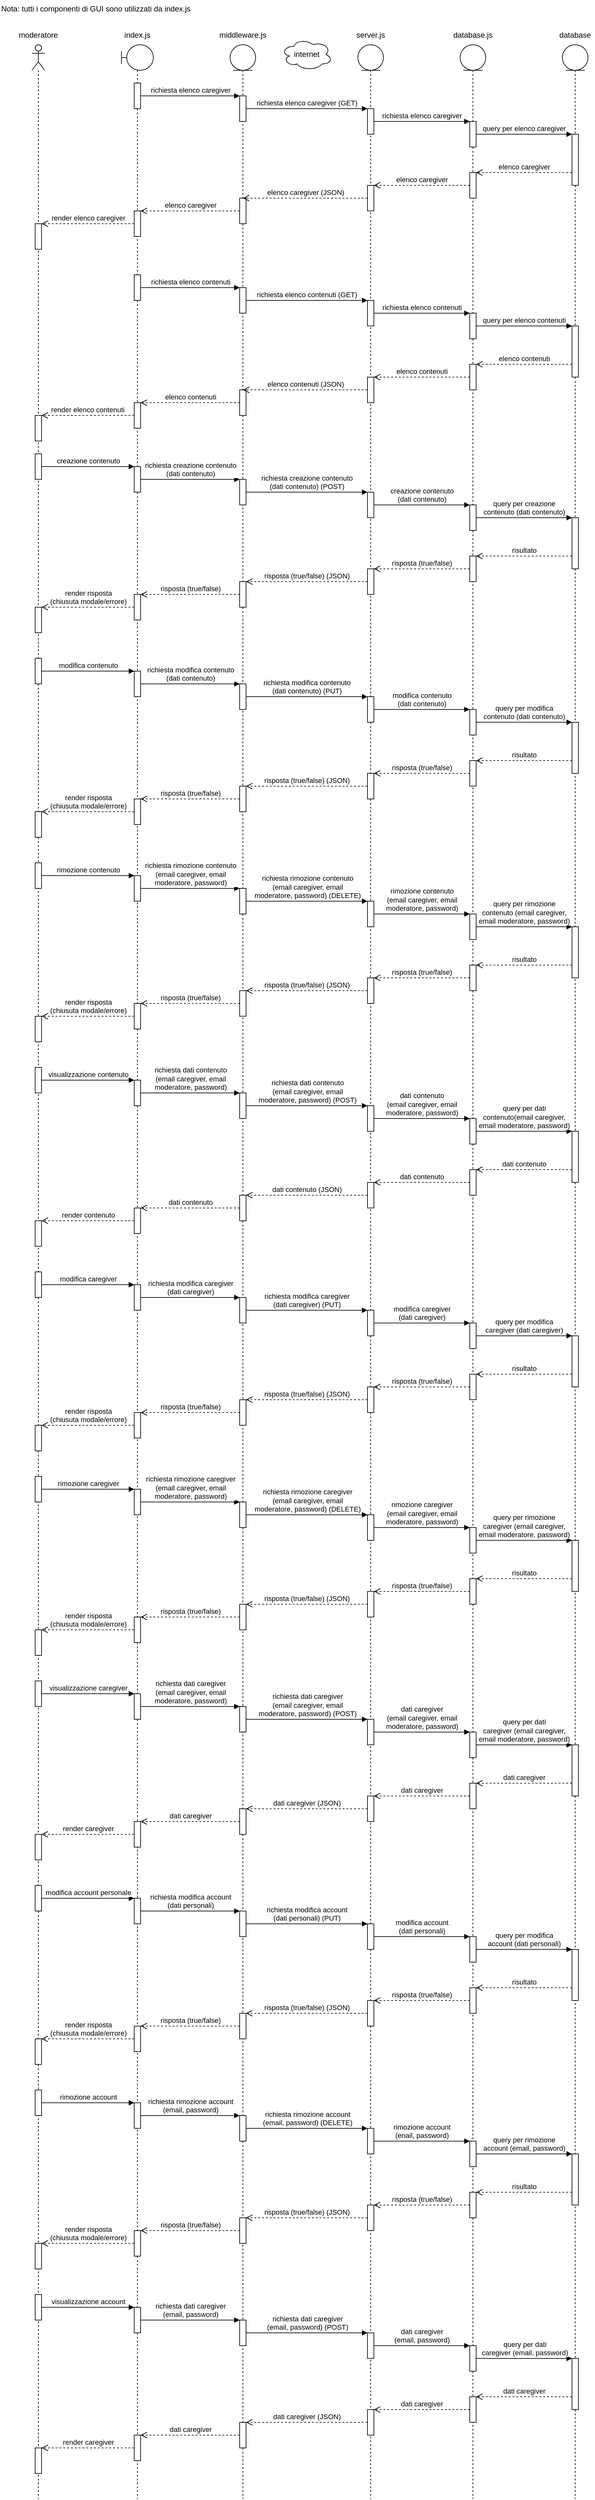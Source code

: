 <mxfile version="26.2.2">
  <diagram name="Pagina-1" id="7TtYQNILuLB6Z-Tr24Er">
    <mxGraphModel dx="1509" dy="1905" grid="1" gridSize="10" guides="1" tooltips="1" connect="1" arrows="1" fold="1" page="1" pageScale="1" pageWidth="827" pageHeight="1169" math="0" shadow="0">
      <root>
        <mxCell id="0" />
        <mxCell id="1" parent="0" />
        <mxCell id="wOfFKJ8Ret5eoIkNWTl0-1" value="" style="shape=umlLifeline;perimeter=lifelinePerimeter;whiteSpace=wrap;html=1;container=1;dropTarget=0;collapsible=0;recursiveResize=0;outlineConnect=0;portConstraint=eastwest;newEdgeStyle={&quot;curved&quot;:0,&quot;rounded&quot;:0};participant=umlActor;" parent="1" vertex="1">
          <mxGeometry x="50" y="40" width="20" height="3840" as="geometry" />
        </mxCell>
        <mxCell id="wOfFKJ8Ret5eoIkNWTl0-10" value="" style="shape=umlLifeline;perimeter=lifelinePerimeter;whiteSpace=wrap;html=1;container=1;dropTarget=0;collapsible=0;recursiveResize=0;outlineConnect=0;portConstraint=eastwest;newEdgeStyle={&quot;curved&quot;:0,&quot;rounded&quot;:0};participant=umlBoundary;" parent="1" vertex="1">
          <mxGeometry x="190" y="40" width="50" height="3840" as="geometry" />
        </mxCell>
        <mxCell id="wOfFKJ8Ret5eoIkNWTl0-54" value="" style="shape=umlLifeline;perimeter=lifelinePerimeter;whiteSpace=wrap;html=1;container=1;dropTarget=0;collapsible=0;recursiveResize=0;outlineConnect=0;portConstraint=eastwest;newEdgeStyle={&quot;curved&quot;:0,&quot;rounded&quot;:0};participant=umlEntity;" parent="1" vertex="1">
          <mxGeometry x="360" y="40" width="40" height="3840" as="geometry" />
        </mxCell>
        <mxCell id="wOfFKJ8Ret5eoIkNWTl0-64" value="" style="shape=umlLifeline;perimeter=lifelinePerimeter;whiteSpace=wrap;html=1;container=1;dropTarget=0;collapsible=0;recursiveResize=0;outlineConnect=0;portConstraint=eastwest;newEdgeStyle={&quot;curved&quot;:0,&quot;rounded&quot;:0};participant=umlEntity;" parent="1" vertex="1">
          <mxGeometry x="560" y="40" width="40" height="3840" as="geometry" />
        </mxCell>
        <mxCell id="wOfFKJ8Ret5eoIkNWTl0-73" value="internet" style="ellipse;shape=cloud;whiteSpace=wrap;html=1;" parent="1" vertex="1">
          <mxGeometry x="440" y="30" width="80" height="50" as="geometry" />
        </mxCell>
        <mxCell id="wOfFKJ8Ret5eoIkNWTl0-74" value="moderatore" style="text;html=1;align=center;verticalAlign=middle;whiteSpace=wrap;rounded=0;" parent="1" vertex="1">
          <mxGeometry x="30" y="10" width="60" height="30" as="geometry" />
        </mxCell>
        <mxCell id="wOfFKJ8Ret5eoIkNWTl0-75" value="" style="shape=umlLifeline;perimeter=lifelinePerimeter;whiteSpace=wrap;html=1;container=1;dropTarget=0;collapsible=0;recursiveResize=0;outlineConnect=0;portConstraint=eastwest;newEdgeStyle={&quot;curved&quot;:0,&quot;rounded&quot;:0};participant=umlEntity;" parent="1" vertex="1">
          <mxGeometry x="720" y="40" width="40" height="3840" as="geometry" />
        </mxCell>
        <mxCell id="wOfFKJ8Ret5eoIkNWTl0-84" value="index.js" style="text;html=1;align=center;verticalAlign=middle;whiteSpace=wrap;rounded=0;" parent="1" vertex="1">
          <mxGeometry x="185" y="10" width="60" height="30" as="geometry" />
        </mxCell>
        <mxCell id="wOfFKJ8Ret5eoIkNWTl0-85" value="middleware.js" style="text;html=1;align=center;verticalAlign=middle;whiteSpace=wrap;rounded=0;" parent="1" vertex="1">
          <mxGeometry x="350" y="10" width="60" height="30" as="geometry" />
        </mxCell>
        <mxCell id="wOfFKJ8Ret5eoIkNWTl0-86" value="server.js" style="text;html=1;align=center;verticalAlign=middle;whiteSpace=wrap;rounded=0;" parent="1" vertex="1">
          <mxGeometry x="550" y="10" width="60" height="30" as="geometry" />
        </mxCell>
        <mxCell id="wOfFKJ8Ret5eoIkNWTl0-87" value="database.js" style="text;html=1;align=center;verticalAlign=middle;whiteSpace=wrap;rounded=0;" parent="1" vertex="1">
          <mxGeometry x="710" y="10" width="60" height="30" as="geometry" />
        </mxCell>
        <mxCell id="wOfFKJ8Ret5eoIkNWTl0-88" value="Nota: tutti i componenti di GUI sono utilizzati da index.js" style="text;html=1;align=left;verticalAlign=top;whiteSpace=wrap;rounded=0;" parent="1" vertex="1">
          <mxGeometry y="-30" width="320" height="30" as="geometry" />
        </mxCell>
        <mxCell id="wOfFKJ8Ret5eoIkNWTl0-89" value="" style="shape=umlLifeline;perimeter=lifelinePerimeter;whiteSpace=wrap;html=1;container=1;dropTarget=0;collapsible=0;recursiveResize=0;outlineConnect=0;portConstraint=eastwest;newEdgeStyle={&quot;curved&quot;:0,&quot;rounded&quot;:0};participant=umlEntity;" parent="1" vertex="1">
          <mxGeometry x="880" y="40" width="40" height="3840" as="geometry" />
        </mxCell>
        <mxCell id="5LCjoyXudGiVg-fv8-6q-1" value="" style="html=1;points=[[0,0,0,0,5],[0,1,0,0,-5],[1,0,0,0,5],[1,1,0,0,-5]];perimeter=orthogonalPerimeter;outlineConnect=0;targetShapes=umlLifeline;portConstraint=eastwest;newEdgeStyle={&quot;curved&quot;:0,&quot;rounded&quot;:0};" vertex="1" parent="wOfFKJ8Ret5eoIkNWTl0-89">
          <mxGeometry x="-825" y="580" width="10" height="40" as="geometry" />
        </mxCell>
        <mxCell id="5LCjoyXudGiVg-fv8-6q-2" value="" style="html=1;points=[[0,0,0,0,5],[0,1,0,0,-5],[1,0,0,0,5],[1,1,0,0,-5]];perimeter=orthogonalPerimeter;outlineConnect=0;targetShapes=umlLifeline;portConstraint=eastwest;newEdgeStyle={&quot;curved&quot;:0,&quot;rounded&quot;:0};" vertex="1" parent="wOfFKJ8Ret5eoIkNWTl0-89">
          <mxGeometry x="-670" y="560" width="10" height="40" as="geometry" />
        </mxCell>
        <mxCell id="5LCjoyXudGiVg-fv8-6q-3" value="" style="html=1;points=[[0,0,0,0,5],[0,1,0,0,-5],[1,0,0,0,5],[1,1,0,0,-5]];perimeter=orthogonalPerimeter;outlineConnect=0;targetShapes=umlLifeline;portConstraint=eastwest;newEdgeStyle={&quot;curved&quot;:0,&quot;rounded&quot;:0};" vertex="1" parent="wOfFKJ8Ret5eoIkNWTl0-89">
          <mxGeometry x="-670" y="360" width="10" height="40" as="geometry" />
        </mxCell>
        <mxCell id="5LCjoyXudGiVg-fv8-6q-4" value="" style="html=1;points=[[0,0,0,0,5],[0,1,0,0,-5],[1,0,0,0,5],[1,1,0,0,-5]];perimeter=orthogonalPerimeter;outlineConnect=0;targetShapes=umlLifeline;portConstraint=eastwest;newEdgeStyle={&quot;curved&quot;:0,&quot;rounded&quot;:0};" vertex="1" parent="wOfFKJ8Ret5eoIkNWTl0-89">
          <mxGeometry x="-505" y="380" width="10" height="40" as="geometry" />
        </mxCell>
        <mxCell id="5LCjoyXudGiVg-fv8-6q-5" value="richiesta elenco contenuti" style="html=1;verticalAlign=bottom;endArrow=block;curved=0;rounded=0;entryX=0;entryY=0;entryDx=0;entryDy=5;" edge="1" parent="wOfFKJ8Ret5eoIkNWTl0-89" source="5LCjoyXudGiVg-fv8-6q-3">
          <mxGeometry relative="1" as="geometry">
            <mxPoint x="-575" y="380" as="sourcePoint" />
            <mxPoint x="-505" y="380" as="targetPoint" />
          </mxGeometry>
        </mxCell>
        <mxCell id="5LCjoyXudGiVg-fv8-6q-6" value="" style="html=1;points=[[0,0,0,0,5],[0,1,0,0,-5],[1,0,0,0,5],[1,1,0,0,-5]];perimeter=orthogonalPerimeter;outlineConnect=0;targetShapes=umlLifeline;portConstraint=eastwest;newEdgeStyle={&quot;curved&quot;:0,&quot;rounded&quot;:0};" vertex="1" parent="wOfFKJ8Ret5eoIkNWTl0-89">
          <mxGeometry x="-505" y="540" width="10" height="40" as="geometry" />
        </mxCell>
        <mxCell id="5LCjoyXudGiVg-fv8-6q-7" value="" style="html=1;points=[[0,0,0,0,5],[0,1,0,0,-5],[1,0,0,0,5],[1,1,0,0,-5]];perimeter=orthogonalPerimeter;outlineConnect=0;targetShapes=umlLifeline;portConstraint=eastwest;newEdgeStyle={&quot;curved&quot;:0,&quot;rounded&quot;:0};" vertex="1" parent="wOfFKJ8Ret5eoIkNWTl0-89">
          <mxGeometry x="-305" y="400" width="10" height="40" as="geometry" />
        </mxCell>
        <mxCell id="5LCjoyXudGiVg-fv8-6q-8" value="" style="html=1;points=[[0,0,0,0,5],[0,1,0,0,-5],[1,0,0,0,5],[1,1,0,0,-5]];perimeter=orthogonalPerimeter;outlineConnect=0;targetShapes=umlLifeline;portConstraint=eastwest;newEdgeStyle={&quot;curved&quot;:0,&quot;rounded&quot;:0};" vertex="1" parent="wOfFKJ8Ret5eoIkNWTl0-89">
          <mxGeometry x="-305" y="520" width="10" height="40" as="geometry" />
        </mxCell>
        <mxCell id="5LCjoyXudGiVg-fv8-6q-9" value="" style="html=1;points=[[0,0,0,0,5],[0,1,0,0,-5],[1,0,0,0,5],[1,1,0,0,-5]];perimeter=orthogonalPerimeter;outlineConnect=0;targetShapes=umlLifeline;portConstraint=eastwest;newEdgeStyle={&quot;curved&quot;:0,&quot;rounded&quot;:0};" vertex="1" parent="wOfFKJ8Ret5eoIkNWTl0-89">
          <mxGeometry x="-145" y="420" width="10" height="40" as="geometry" />
        </mxCell>
        <mxCell id="5LCjoyXudGiVg-fv8-6q-10" value="" style="html=1;points=[[0,0,0,0,5],[0,1,0,0,-5],[1,0,0,0,5],[1,1,0,0,-5]];perimeter=orthogonalPerimeter;outlineConnect=0;targetShapes=umlLifeline;portConstraint=eastwest;newEdgeStyle={&quot;curved&quot;:0,&quot;rounded&quot;:0};" vertex="1" parent="wOfFKJ8Ret5eoIkNWTl0-89">
          <mxGeometry x="-145" y="500" width="10" height="40" as="geometry" />
        </mxCell>
        <mxCell id="5LCjoyXudGiVg-fv8-6q-11" value="richiesta elenco contenuti (GET)" style="edgeStyle=orthogonalEdgeStyle;rounded=0;orthogonalLoop=1;jettySize=auto;html=1;curved=0;strokeColor=default;align=center;verticalAlign=bottom;fontFamily=Helvetica;fontSize=11;fontColor=default;labelBackgroundColor=default;endArrow=block;" edge="1" parent="wOfFKJ8Ret5eoIkNWTl0-89" source="5LCjoyXudGiVg-fv8-6q-4" target="5LCjoyXudGiVg-fv8-6q-7">
          <mxGeometry relative="1" as="geometry">
            <Array as="points">
              <mxPoint x="-350" y="400" />
              <mxPoint x="-350" y="400" />
            </Array>
          </mxGeometry>
        </mxCell>
        <mxCell id="5LCjoyXudGiVg-fv8-6q-12" value="richiesta elenco contenuti" style="edgeStyle=orthogonalEdgeStyle;rounded=0;orthogonalLoop=1;jettySize=auto;html=1;curved=0;strokeColor=default;align=center;verticalAlign=bottom;fontFamily=Helvetica;fontSize=11;fontColor=default;labelBackgroundColor=default;endArrow=block;" edge="1" parent="wOfFKJ8Ret5eoIkNWTl0-89" source="5LCjoyXudGiVg-fv8-6q-7" target="5LCjoyXudGiVg-fv8-6q-9">
          <mxGeometry relative="1" as="geometry">
            <Array as="points">
              <mxPoint x="-180" y="420" />
              <mxPoint x="-180" y="420" />
            </Array>
          </mxGeometry>
        </mxCell>
        <mxCell id="5LCjoyXudGiVg-fv8-6q-13" value="" style="html=1;points=[[0,0,0,0,5],[0,1,0,0,-5],[1,0,0,0,5],[1,1,0,0,-5]];perimeter=orthogonalPerimeter;outlineConnect=0;targetShapes=umlLifeline;portConstraint=eastwest;newEdgeStyle={&quot;curved&quot;:0,&quot;rounded&quot;:0};" vertex="1" parent="wOfFKJ8Ret5eoIkNWTl0-89">
          <mxGeometry x="15" y="440" width="10" height="80" as="geometry" />
        </mxCell>
        <mxCell id="5LCjoyXudGiVg-fv8-6q-14" value="query per elenco contenuti" style="edgeStyle=orthogonalEdgeStyle;shape=connector;curved=0;rounded=0;orthogonalLoop=1;jettySize=auto;html=1;strokeColor=default;align=center;verticalAlign=bottom;fontFamily=Helvetica;fontSize=11;fontColor=default;labelBackgroundColor=default;endArrow=block;" edge="1" parent="wOfFKJ8Ret5eoIkNWTl0-89" source="5LCjoyXudGiVg-fv8-6q-9" target="5LCjoyXudGiVg-fv8-6q-13">
          <mxGeometry relative="1" as="geometry">
            <Array as="points">
              <mxPoint x="-20" y="440" />
              <mxPoint x="-20" y="440" />
            </Array>
          </mxGeometry>
        </mxCell>
        <mxCell id="5LCjoyXudGiVg-fv8-6q-15" value="elenco contenuti" style="html=1;verticalAlign=bottom;endArrow=open;dashed=1;endSize=8;curved=0;rounded=0;" edge="1" parent="wOfFKJ8Ret5eoIkNWTl0-89" source="5LCjoyXudGiVg-fv8-6q-13" target="5LCjoyXudGiVg-fv8-6q-10">
          <mxGeometry x="0.002" relative="1" as="geometry">
            <mxPoint x="-139.997" y="500" as="targetPoint" />
            <mxPoint x="19.92" y="500" as="sourcePoint" />
            <mxPoint as="offset" />
          </mxGeometry>
        </mxCell>
        <mxCell id="5LCjoyXudGiVg-fv8-6q-16" value="elenco contenuti" style="html=1;verticalAlign=bottom;endArrow=open;dashed=1;endSize=8;curved=0;rounded=0;" edge="1" parent="wOfFKJ8Ret5eoIkNWTl0-89" source="5LCjoyXudGiVg-fv8-6q-10" target="5LCjoyXudGiVg-fv8-6q-8">
          <mxGeometry x="0.002" relative="1" as="geometry">
            <mxPoint x="-290" y="519.66" as="targetPoint" />
            <mxPoint x="-140" y="519.66" as="sourcePoint" />
            <mxPoint as="offset" />
          </mxGeometry>
        </mxCell>
        <mxCell id="5LCjoyXudGiVg-fv8-6q-17" value="elenco contenuti (JSON)" style="html=1;verticalAlign=bottom;endArrow=open;dashed=1;endSize=8;curved=0;rounded=0;entryX=0.5;entryY=0;entryDx=0;entryDy=0;entryPerimeter=0;" edge="1" parent="wOfFKJ8Ret5eoIkNWTl0-89" source="5LCjoyXudGiVg-fv8-6q-8" target="5LCjoyXudGiVg-fv8-6q-6">
          <mxGeometry x="0.002" relative="1" as="geometry">
            <mxPoint x="-500" y="550" as="targetPoint" />
            <mxPoint x="-350" y="550" as="sourcePoint" />
            <mxPoint as="offset" />
          </mxGeometry>
        </mxCell>
        <mxCell id="5LCjoyXudGiVg-fv8-6q-18" value="elenco contenuti" style="html=1;verticalAlign=bottom;endArrow=open;dashed=1;endSize=8;curved=0;rounded=0;" edge="1" parent="wOfFKJ8Ret5eoIkNWTl0-89" source="5LCjoyXudGiVg-fv8-6q-6" target="5LCjoyXudGiVg-fv8-6q-2">
          <mxGeometry x="0.002" relative="1" as="geometry">
            <mxPoint x="-710" y="560" as="targetPoint" />
            <mxPoint x="-515" y="560" as="sourcePoint" />
            <mxPoint as="offset" />
          </mxGeometry>
        </mxCell>
        <mxCell id="5LCjoyXudGiVg-fv8-6q-19" value="render elenco contenuti" style="html=1;verticalAlign=bottom;endArrow=open;dashed=1;endSize=8;curved=0;rounded=0;" edge="1" parent="wOfFKJ8Ret5eoIkNWTl0-89" source="5LCjoyXudGiVg-fv8-6q-2" target="5LCjoyXudGiVg-fv8-6q-1">
          <mxGeometry x="0.006" relative="1" as="geometry">
            <mxPoint x="-820" y="590" as="targetPoint" />
            <mxPoint x="-665" y="590" as="sourcePoint" />
            <mxPoint as="offset" />
          </mxGeometry>
        </mxCell>
        <mxCell id="wOfFKJ8Ret5eoIkNWTl0-176" value="database" style="text;html=1;align=center;verticalAlign=middle;whiteSpace=wrap;rounded=0;" parent="1" vertex="1">
          <mxGeometry x="870" y="10" width="60" height="30" as="geometry" />
        </mxCell>
        <mxCell id="wOfFKJ8Ret5eoIkNWTl0-177" value="" style="html=1;points=[[0,0,0,0,5],[0,1,0,0,-5],[1,0,0,0,5],[1,1,0,0,-5]];perimeter=orthogonalPerimeter;outlineConnect=0;targetShapes=umlLifeline;portConstraint=eastwest;newEdgeStyle={&quot;curved&quot;:0,&quot;rounded&quot;:0};" parent="1" vertex="1">
          <mxGeometry x="55" y="320" width="10" height="40" as="geometry" />
        </mxCell>
        <mxCell id="wOfFKJ8Ret5eoIkNWTl0-178" value="" style="html=1;points=[[0,0,0,0,5],[0,1,0,0,-5],[1,0,0,0,5],[1,1,0,0,-5]];perimeter=orthogonalPerimeter;outlineConnect=0;targetShapes=umlLifeline;portConstraint=eastwest;newEdgeStyle={&quot;curved&quot;:0,&quot;rounded&quot;:0};" parent="1" vertex="1">
          <mxGeometry x="210" y="300" width="10" height="40" as="geometry" />
        </mxCell>
        <mxCell id="wOfFKJ8Ret5eoIkNWTl0-179" value="" style="html=1;points=[[0,0,0,0,5],[0,1,0,0,-5],[1,0,0,0,5],[1,1,0,0,-5]];perimeter=orthogonalPerimeter;outlineConnect=0;targetShapes=umlLifeline;portConstraint=eastwest;newEdgeStyle={&quot;curved&quot;:0,&quot;rounded&quot;:0};" parent="1" vertex="1">
          <mxGeometry x="210" y="100" width="10" height="40" as="geometry" />
        </mxCell>
        <mxCell id="wOfFKJ8Ret5eoIkNWTl0-180" value="" style="html=1;points=[[0,0,0,0,5],[0,1,0,0,-5],[1,0,0,0,5],[1,1,0,0,-5]];perimeter=orthogonalPerimeter;outlineConnect=0;targetShapes=umlLifeline;portConstraint=eastwest;newEdgeStyle={&quot;curved&quot;:0,&quot;rounded&quot;:0};" parent="1" vertex="1">
          <mxGeometry x="375" y="120" width="10" height="40" as="geometry" />
        </mxCell>
        <mxCell id="wOfFKJ8Ret5eoIkNWTl0-181" value="richiesta elenco caregiver" style="html=1;verticalAlign=bottom;endArrow=block;curved=0;rounded=0;entryX=0;entryY=0;entryDx=0;entryDy=5;" parent="1" source="wOfFKJ8Ret5eoIkNWTl0-179" edge="1">
          <mxGeometry relative="1" as="geometry">
            <mxPoint x="305" y="120" as="sourcePoint" />
            <mxPoint x="375" y="120" as="targetPoint" />
          </mxGeometry>
        </mxCell>
        <mxCell id="wOfFKJ8Ret5eoIkNWTl0-182" value="" style="html=1;points=[[0,0,0,0,5],[0,1,0,0,-5],[1,0,0,0,5],[1,1,0,0,-5]];perimeter=orthogonalPerimeter;outlineConnect=0;targetShapes=umlLifeline;portConstraint=eastwest;newEdgeStyle={&quot;curved&quot;:0,&quot;rounded&quot;:0};" parent="1" vertex="1">
          <mxGeometry x="375" y="280" width="10" height="40" as="geometry" />
        </mxCell>
        <mxCell id="wOfFKJ8Ret5eoIkNWTl0-183" value="" style="html=1;points=[[0,0,0,0,5],[0,1,0,0,-5],[1,0,0,0,5],[1,1,0,0,-5]];perimeter=orthogonalPerimeter;outlineConnect=0;targetShapes=umlLifeline;portConstraint=eastwest;newEdgeStyle={&quot;curved&quot;:0,&quot;rounded&quot;:0};" parent="1" vertex="1">
          <mxGeometry x="575" y="140" width="10" height="40" as="geometry" />
        </mxCell>
        <mxCell id="wOfFKJ8Ret5eoIkNWTl0-184" value="" style="html=1;points=[[0,0,0,0,5],[0,1,0,0,-5],[1,0,0,0,5],[1,1,0,0,-5]];perimeter=orthogonalPerimeter;outlineConnect=0;targetShapes=umlLifeline;portConstraint=eastwest;newEdgeStyle={&quot;curved&quot;:0,&quot;rounded&quot;:0};" parent="1" vertex="1">
          <mxGeometry x="575" y="260" width="10" height="40" as="geometry" />
        </mxCell>
        <mxCell id="wOfFKJ8Ret5eoIkNWTl0-185" value="" style="html=1;points=[[0,0,0,0,5],[0,1,0,0,-5],[1,0,0,0,5],[1,1,0,0,-5]];perimeter=orthogonalPerimeter;outlineConnect=0;targetShapes=umlLifeline;portConstraint=eastwest;newEdgeStyle={&quot;curved&quot;:0,&quot;rounded&quot;:0};" parent="1" vertex="1">
          <mxGeometry x="735" y="160" width="10" height="40" as="geometry" />
        </mxCell>
        <mxCell id="wOfFKJ8Ret5eoIkNWTl0-186" value="" style="html=1;points=[[0,0,0,0,5],[0,1,0,0,-5],[1,0,0,0,5],[1,1,0,0,-5]];perimeter=orthogonalPerimeter;outlineConnect=0;targetShapes=umlLifeline;portConstraint=eastwest;newEdgeStyle={&quot;curved&quot;:0,&quot;rounded&quot;:0};" parent="1" vertex="1">
          <mxGeometry x="735" y="240" width="10" height="40" as="geometry" />
        </mxCell>
        <mxCell id="wOfFKJ8Ret5eoIkNWTl0-187" value="richiesta elenco caregiver (GET)" style="edgeStyle=orthogonalEdgeStyle;rounded=0;orthogonalLoop=1;jettySize=auto;html=1;curved=0;strokeColor=default;align=center;verticalAlign=bottom;fontFamily=Helvetica;fontSize=11;fontColor=default;labelBackgroundColor=default;endArrow=block;" parent="1" source="wOfFKJ8Ret5eoIkNWTl0-180" target="wOfFKJ8Ret5eoIkNWTl0-183" edge="1">
          <mxGeometry relative="1" as="geometry">
            <Array as="points">
              <mxPoint x="530" y="140" />
              <mxPoint x="530" y="140" />
            </Array>
          </mxGeometry>
        </mxCell>
        <mxCell id="wOfFKJ8Ret5eoIkNWTl0-188" value="richiesta elenco caregiver" style="edgeStyle=orthogonalEdgeStyle;rounded=0;orthogonalLoop=1;jettySize=auto;html=1;curved=0;strokeColor=default;align=center;verticalAlign=bottom;fontFamily=Helvetica;fontSize=11;fontColor=default;labelBackgroundColor=default;endArrow=block;" parent="1" source="wOfFKJ8Ret5eoIkNWTl0-183" target="wOfFKJ8Ret5eoIkNWTl0-185" edge="1">
          <mxGeometry relative="1" as="geometry">
            <Array as="points">
              <mxPoint x="700" y="160" />
              <mxPoint x="700" y="160" />
            </Array>
          </mxGeometry>
        </mxCell>
        <mxCell id="wOfFKJ8Ret5eoIkNWTl0-189" value="" style="html=1;points=[[0,0,0,0,5],[0,1,0,0,-5],[1,0,0,0,5],[1,1,0,0,-5]];perimeter=orthogonalPerimeter;outlineConnect=0;targetShapes=umlLifeline;portConstraint=eastwest;newEdgeStyle={&quot;curved&quot;:0,&quot;rounded&quot;:0};" parent="1" vertex="1">
          <mxGeometry x="895" y="180" width="10" height="80" as="geometry" />
        </mxCell>
        <mxCell id="wOfFKJ8Ret5eoIkNWTl0-190" value="query per elenco caregiver" style="edgeStyle=orthogonalEdgeStyle;shape=connector;curved=0;rounded=0;orthogonalLoop=1;jettySize=auto;html=1;strokeColor=default;align=center;verticalAlign=bottom;fontFamily=Helvetica;fontSize=11;fontColor=default;labelBackgroundColor=default;endArrow=block;" parent="1" source="wOfFKJ8Ret5eoIkNWTl0-185" target="wOfFKJ8Ret5eoIkNWTl0-189" edge="1">
          <mxGeometry relative="1" as="geometry">
            <Array as="points">
              <mxPoint x="860" y="180" />
              <mxPoint x="860" y="180" />
            </Array>
          </mxGeometry>
        </mxCell>
        <mxCell id="wOfFKJ8Ret5eoIkNWTl0-191" value="elenco caregiver" style="html=1;verticalAlign=bottom;endArrow=open;dashed=1;endSize=8;curved=0;rounded=0;" parent="1" source="wOfFKJ8Ret5eoIkNWTl0-189" target="wOfFKJ8Ret5eoIkNWTl0-186" edge="1">
          <mxGeometry x="0.002" relative="1" as="geometry">
            <mxPoint x="740.003" y="240.0" as="targetPoint" />
            <mxPoint x="899.92" y="240.0" as="sourcePoint" />
            <mxPoint as="offset" />
          </mxGeometry>
        </mxCell>
        <mxCell id="wOfFKJ8Ret5eoIkNWTl0-192" value="elenco caregiver" style="html=1;verticalAlign=bottom;endArrow=open;dashed=1;endSize=8;curved=0;rounded=0;" parent="1" source="wOfFKJ8Ret5eoIkNWTl0-186" target="wOfFKJ8Ret5eoIkNWTl0-184" edge="1">
          <mxGeometry x="0.002" relative="1" as="geometry">
            <mxPoint x="590" y="259.66" as="targetPoint" />
            <mxPoint x="740" y="259.66" as="sourcePoint" />
            <mxPoint as="offset" />
          </mxGeometry>
        </mxCell>
        <mxCell id="wOfFKJ8Ret5eoIkNWTl0-193" value="elenco caregiver (JSON)" style="html=1;verticalAlign=bottom;endArrow=open;dashed=1;endSize=8;curved=0;rounded=0;entryX=0.5;entryY=0;entryDx=0;entryDy=0;entryPerimeter=0;" parent="1" source="wOfFKJ8Ret5eoIkNWTl0-184" target="wOfFKJ8Ret5eoIkNWTl0-182" edge="1">
          <mxGeometry x="0.002" relative="1" as="geometry">
            <mxPoint x="380" y="290" as="targetPoint" />
            <mxPoint x="530" y="290" as="sourcePoint" />
            <mxPoint as="offset" />
          </mxGeometry>
        </mxCell>
        <mxCell id="wOfFKJ8Ret5eoIkNWTl0-194" value="elenco caregiver" style="html=1;verticalAlign=bottom;endArrow=open;dashed=1;endSize=8;curved=0;rounded=0;" parent="1" source="wOfFKJ8Ret5eoIkNWTl0-182" target="wOfFKJ8Ret5eoIkNWTl0-178" edge="1">
          <mxGeometry x="0.002" relative="1" as="geometry">
            <mxPoint x="170" y="300" as="targetPoint" />
            <mxPoint x="365" y="300" as="sourcePoint" />
            <mxPoint as="offset" />
          </mxGeometry>
        </mxCell>
        <mxCell id="wOfFKJ8Ret5eoIkNWTl0-195" value="render elenco caregiver" style="html=1;verticalAlign=bottom;endArrow=open;dashed=1;endSize=8;curved=0;rounded=0;" parent="1" source="wOfFKJ8Ret5eoIkNWTl0-178" target="wOfFKJ8Ret5eoIkNWTl0-177" edge="1">
          <mxGeometry x="0.002" relative="1" as="geometry">
            <mxPoint x="60" y="330" as="targetPoint" />
            <mxPoint x="215" y="330" as="sourcePoint" />
            <mxPoint as="offset" />
          </mxGeometry>
        </mxCell>
        <mxCell id="wOfFKJ8Ret5eoIkNWTl0-388" value="creazione contenuto" style="edgeStyle=orthogonalEdgeStyle;shape=connector;curved=0;rounded=0;orthogonalLoop=1;jettySize=auto;html=1;strokeColor=default;align=center;verticalAlign=bottom;fontFamily=Helvetica;fontSize=11;fontColor=default;labelBackgroundColor=default;endArrow=block;" parent="1" source="wOfFKJ8Ret5eoIkNWTl0-386" target="wOfFKJ8Ret5eoIkNWTl0-387" edge="1">
          <mxGeometry relative="1" as="geometry">
            <Array as="points">
              <mxPoint x="180" y="700" />
              <mxPoint x="180" y="700" />
            </Array>
          </mxGeometry>
        </mxCell>
        <mxCell id="wOfFKJ8Ret5eoIkNWTl0-397" value="richiesta creazione contenuto&lt;div&gt;(dati contenuto)&lt;/div&gt;" style="edgeStyle=orthogonalEdgeStyle;shape=connector;curved=0;rounded=0;orthogonalLoop=1;jettySize=auto;html=1;strokeColor=default;align=center;verticalAlign=bottom;fontFamily=Helvetica;fontSize=11;fontColor=default;labelBackgroundColor=default;endArrow=block;" parent="1" source="wOfFKJ8Ret5eoIkNWTl0-387" target="wOfFKJ8Ret5eoIkNWTl0-390" edge="1">
          <mxGeometry relative="1" as="geometry">
            <Array as="points">
              <mxPoint x="340" y="720" />
              <mxPoint x="340" y="720" />
            </Array>
          </mxGeometry>
        </mxCell>
        <mxCell id="wOfFKJ8Ret5eoIkNWTl0-398" value="richiesta creazione contenuto&lt;div&gt;&lt;span style=&quot;background-color: light-dark(#ffffff, var(--ge-dark-color, #121212)); color: light-dark(rgb(0, 0, 0), rgb(255, 255, 255));&quot;&gt;(dati&amp;nbsp;&lt;/span&gt;contenuto&lt;span style=&quot;background-color: light-dark(#ffffff, var(--ge-dark-color, #121212)); color: light-dark(rgb(0, 0, 0), rgb(255, 255, 255));&quot;&gt;)&lt;/span&gt;&amp;nbsp;(POST)&lt;br&gt;&lt;/div&gt;" style="edgeStyle=orthogonalEdgeStyle;shape=connector;curved=0;rounded=0;orthogonalLoop=1;jettySize=auto;html=1;strokeColor=default;align=center;verticalAlign=bottom;fontFamily=Helvetica;fontSize=11;fontColor=default;labelBackgroundColor=default;endArrow=block;" parent="1" source="wOfFKJ8Ret5eoIkNWTl0-390" target="wOfFKJ8Ret5eoIkNWTl0-392" edge="1">
          <mxGeometry relative="1" as="geometry">
            <mxPoint x="414" y="740" as="sourcePoint" />
            <Array as="points">
              <mxPoint x="530" y="740" />
              <mxPoint x="530" y="740" />
            </Array>
          </mxGeometry>
        </mxCell>
        <mxCell id="wOfFKJ8Ret5eoIkNWTl0-399" value="creazione contenuto&lt;br&gt;&lt;div&gt;(dati contenuto)&lt;/div&gt;" style="edgeStyle=orthogonalEdgeStyle;shape=connector;curved=0;rounded=0;orthogonalLoop=1;jettySize=auto;html=1;strokeColor=default;align=center;verticalAlign=bottom;fontFamily=Helvetica;fontSize=11;fontColor=default;labelBackgroundColor=default;endArrow=block;" parent="1" source="wOfFKJ8Ret5eoIkNWTl0-392" target="wOfFKJ8Ret5eoIkNWTl0-394" edge="1">
          <mxGeometry x="-0.002" relative="1" as="geometry">
            <Array as="points">
              <mxPoint x="700" y="760" />
              <mxPoint x="700" y="760" />
            </Array>
            <mxPoint as="offset" />
          </mxGeometry>
        </mxCell>
        <mxCell id="wOfFKJ8Ret5eoIkNWTl0-400" value="query per creazione&lt;div&gt;contenuto&amp;nbsp;&lt;span style=&quot;background-color: light-dark(#ffffff, var(--ge-dark-color, #121212)); color: light-dark(rgb(0, 0, 0), rgb(255, 255, 255));&quot;&gt;(dati&amp;nbsp;&lt;/span&gt;contenuto&lt;span style=&quot;background-color: light-dark(#ffffff, var(--ge-dark-color, #121212)); color: light-dark(rgb(0, 0, 0), rgb(255, 255, 255));&quot;&gt;)&lt;/span&gt;&lt;/div&gt;" style="edgeStyle=orthogonalEdgeStyle;shape=connector;curved=0;rounded=0;orthogonalLoop=1;jettySize=auto;html=1;strokeColor=default;align=center;verticalAlign=bottom;fontFamily=Helvetica;fontSize=11;fontColor=default;labelBackgroundColor=default;endArrow=block;" parent="1" source="wOfFKJ8Ret5eoIkNWTl0-394" target="wOfFKJ8Ret5eoIkNWTl0-396" edge="1">
          <mxGeometry relative="1" as="geometry">
            <Array as="points">
              <mxPoint x="860" y="780" />
              <mxPoint x="860" y="780" />
            </Array>
          </mxGeometry>
        </mxCell>
        <mxCell id="wOfFKJ8Ret5eoIkNWTl0-401" value="risultato" style="html=1;verticalAlign=bottom;endArrow=open;dashed=1;endSize=8;curved=0;rounded=0;" parent="1" source="wOfFKJ8Ret5eoIkNWTl0-396" target="wOfFKJ8Ret5eoIkNWTl0-395" edge="1">
          <mxGeometry x="0.002" relative="1" as="geometry">
            <mxPoint x="750" y="840" as="targetPoint" />
            <mxPoint x="900" y="840" as="sourcePoint" />
            <mxPoint as="offset" />
          </mxGeometry>
        </mxCell>
        <mxCell id="wOfFKJ8Ret5eoIkNWTl0-402" value="risposta (true/false)" style="html=1;verticalAlign=bottom;endArrow=open;dashed=1;endSize=8;curved=0;rounded=0;" parent="1" source="wOfFKJ8Ret5eoIkNWTl0-395" target="wOfFKJ8Ret5eoIkNWTl0-393" edge="1">
          <mxGeometry x="0.002" relative="1" as="geometry">
            <mxPoint x="580" y="860" as="targetPoint" />
            <mxPoint x="730" y="860" as="sourcePoint" />
            <mxPoint as="offset" />
          </mxGeometry>
        </mxCell>
        <mxCell id="wOfFKJ8Ret5eoIkNWTl0-403" value="risposta (true/false) (JSON)" style="html=1;verticalAlign=bottom;endArrow=open;dashed=1;endSize=8;curved=0;rounded=0;" parent="1" source="wOfFKJ8Ret5eoIkNWTl0-393" target="wOfFKJ8Ret5eoIkNWTl0-391" edge="1">
          <mxGeometry x="0.002" relative="1" as="geometry">
            <mxPoint x="414" y="880" as="targetPoint" />
            <mxPoint x="564" y="880" as="sourcePoint" />
            <mxPoint as="offset" />
          </mxGeometry>
        </mxCell>
        <mxCell id="wOfFKJ8Ret5eoIkNWTl0-404" value="risposta (true/false)" style="html=1;verticalAlign=bottom;endArrow=open;dashed=1;endSize=8;curved=0;rounded=0;" parent="1" source="wOfFKJ8Ret5eoIkNWTl0-391" target="wOfFKJ8Ret5eoIkNWTl0-389" edge="1">
          <mxGeometry x="0.002" relative="1" as="geometry">
            <mxPoint x="185" y="900" as="targetPoint" />
            <mxPoint x="375" y="900" as="sourcePoint" />
            <mxPoint as="offset" />
          </mxGeometry>
        </mxCell>
        <mxCell id="wOfFKJ8Ret5eoIkNWTl0-405" value="render risposta&lt;div&gt;(chiusuta modale/errore)&lt;/div&gt;" style="html=1;verticalAlign=bottom;endArrow=open;dashed=1;endSize=8;curved=0;rounded=0;" parent="1" source="wOfFKJ8Ret5eoIkNWTl0-389" target="wOfFKJ8Ret5eoIkNWTl0-385" edge="1">
          <mxGeometry x="0.001" relative="1" as="geometry">
            <mxPoint x="50" y="920" as="targetPoint" />
            <mxPoint x="205" y="920" as="sourcePoint" />
            <mxPoint as="offset" />
          </mxGeometry>
        </mxCell>
        <mxCell id="wOfFKJ8Ret5eoIkNWTl0-199" value="rimozione caregiver" style="edgeStyle=orthogonalEdgeStyle;shape=connector;curved=0;rounded=0;orthogonalLoop=1;jettySize=auto;html=1;strokeColor=default;align=center;verticalAlign=bottom;fontFamily=Helvetica;fontSize=11;fontColor=default;labelBackgroundColor=default;endArrow=block;" parent="1" source="wOfFKJ8Ret5eoIkNWTl0-197" target="wOfFKJ8Ret5eoIkNWTl0-198" edge="1">
          <mxGeometry relative="1" as="geometry">
            <Array as="points">
              <mxPoint x="180" y="2300" />
              <mxPoint x="180" y="2300" />
            </Array>
          </mxGeometry>
        </mxCell>
        <mxCell id="wOfFKJ8Ret5eoIkNWTl0-208" value="richiesta rimozione caregiver&lt;div&gt;(email caregiver, email&lt;/div&gt;&lt;div&gt;moderatore, password)&lt;/div&gt;" style="edgeStyle=orthogonalEdgeStyle;shape=connector;curved=0;rounded=0;orthogonalLoop=1;jettySize=auto;html=1;strokeColor=default;align=center;verticalAlign=bottom;fontFamily=Helvetica;fontSize=11;fontColor=default;labelBackgroundColor=default;endArrow=block;" parent="1" source="wOfFKJ8Ret5eoIkNWTl0-198" target="wOfFKJ8Ret5eoIkNWTl0-201" edge="1">
          <mxGeometry relative="1" as="geometry">
            <Array as="points">
              <mxPoint x="340" y="2320" />
              <mxPoint x="340" y="2320" />
            </Array>
          </mxGeometry>
        </mxCell>
        <mxCell id="wOfFKJ8Ret5eoIkNWTl0-209" value="richiesta rimozione&amp;nbsp;caregiver&lt;div&gt;(email caregiver, email&lt;/div&gt;&lt;div&gt;&lt;span style=&quot;background-color: light-dark(#ffffff, var(--ge-dark-color, #121212)); color: light-dark(rgb(0, 0, 0), rgb(255, 255, 255));&quot;&gt;moderatore, password)&lt;/span&gt;&amp;nbsp;(DELETE)&lt;br&gt;&lt;/div&gt;" style="edgeStyle=orthogonalEdgeStyle;shape=connector;curved=0;rounded=0;orthogonalLoop=1;jettySize=auto;html=1;strokeColor=default;align=center;verticalAlign=bottom;fontFamily=Helvetica;fontSize=11;fontColor=default;labelBackgroundColor=default;endArrow=block;" parent="1" source="wOfFKJ8Ret5eoIkNWTl0-201" target="wOfFKJ8Ret5eoIkNWTl0-203" edge="1">
          <mxGeometry x="0.005" relative="1" as="geometry">
            <mxPoint x="414" y="2340" as="sourcePoint" />
            <Array as="points">
              <mxPoint x="530" y="2340" />
              <mxPoint x="530" y="2340" />
            </Array>
            <mxPoint as="offset" />
          </mxGeometry>
        </mxCell>
        <mxCell id="wOfFKJ8Ret5eoIkNWTl0-210" value="rimozione caregiver&lt;br&gt;&lt;div&gt;&lt;div&gt;(email caregiver, email&lt;/div&gt;&lt;div&gt;moderatore, password)&lt;/div&gt;&lt;/div&gt;" style="edgeStyle=orthogonalEdgeStyle;shape=connector;curved=0;rounded=0;orthogonalLoop=1;jettySize=auto;html=1;strokeColor=default;align=center;verticalAlign=bottom;fontFamily=Helvetica;fontSize=11;fontColor=default;labelBackgroundColor=default;endArrow=block;" parent="1" source="wOfFKJ8Ret5eoIkNWTl0-203" target="wOfFKJ8Ret5eoIkNWTl0-205" edge="1">
          <mxGeometry x="-0.002" relative="1" as="geometry">
            <Array as="points">
              <mxPoint x="700" y="2360" />
              <mxPoint x="700" y="2360" />
            </Array>
            <mxPoint as="offset" />
          </mxGeometry>
        </mxCell>
        <mxCell id="wOfFKJ8Ret5eoIkNWTl0-211" value="query per rimozione&lt;div&gt;caregiver&amp;nbsp;&lt;span style=&quot;background-color: light-dark(#ffffff, var(--ge-dark-color, #121212)); color: light-dark(rgb(0, 0, 0), rgb(255, 255, 255));&quot;&gt;(email caregiver,&lt;/span&gt;&lt;/div&gt;&lt;div&gt;&lt;span style=&quot;background-color: light-dark(#ffffff, var(--ge-dark-color, #121212)); color: light-dark(rgb(0, 0, 0), rgb(255, 255, 255));&quot;&gt;email&amp;nbsp;&lt;/span&gt;&lt;span style=&quot;background-color: light-dark(#ffffff, var(--ge-dark-color, #121212)); color: light-dark(rgb(0, 0, 0), rgb(255, 255, 255));&quot;&gt;moderatore, password)&lt;/span&gt;&lt;/div&gt;" style="edgeStyle=orthogonalEdgeStyle;shape=connector;curved=0;rounded=0;orthogonalLoop=1;jettySize=auto;html=1;strokeColor=default;align=center;verticalAlign=bottom;fontFamily=Helvetica;fontSize=11;fontColor=default;labelBackgroundColor=default;endArrow=block;" parent="1" source="wOfFKJ8Ret5eoIkNWTl0-205" target="wOfFKJ8Ret5eoIkNWTl0-207" edge="1">
          <mxGeometry relative="1" as="geometry">
            <Array as="points">
              <mxPoint x="860" y="2380" />
              <mxPoint x="860" y="2380" />
            </Array>
          </mxGeometry>
        </mxCell>
        <mxCell id="wOfFKJ8Ret5eoIkNWTl0-212" value="risultato" style="html=1;verticalAlign=bottom;endArrow=open;dashed=1;endSize=8;curved=0;rounded=0;" parent="1" source="wOfFKJ8Ret5eoIkNWTl0-207" target="wOfFKJ8Ret5eoIkNWTl0-206" edge="1">
          <mxGeometry x="0.002" relative="1" as="geometry">
            <mxPoint x="750" y="2440" as="targetPoint" />
            <mxPoint x="900" y="2440" as="sourcePoint" />
            <mxPoint as="offset" />
          </mxGeometry>
        </mxCell>
        <mxCell id="wOfFKJ8Ret5eoIkNWTl0-213" value="risposta (true/false)" style="html=1;verticalAlign=bottom;endArrow=open;dashed=1;endSize=8;curved=0;rounded=0;" parent="1" source="wOfFKJ8Ret5eoIkNWTl0-206" target="wOfFKJ8Ret5eoIkNWTl0-204" edge="1">
          <mxGeometry x="0.002" relative="1" as="geometry">
            <mxPoint x="580" y="2460" as="targetPoint" />
            <mxPoint x="730" y="2460" as="sourcePoint" />
            <mxPoint as="offset" />
          </mxGeometry>
        </mxCell>
        <mxCell id="wOfFKJ8Ret5eoIkNWTl0-214" value="risposta (true/false) (JSON)" style="html=1;verticalAlign=bottom;endArrow=open;dashed=1;endSize=8;curved=0;rounded=0;" parent="1" source="wOfFKJ8Ret5eoIkNWTl0-204" target="wOfFKJ8Ret5eoIkNWTl0-202" edge="1">
          <mxGeometry x="0.002" relative="1" as="geometry">
            <mxPoint x="414" y="2480" as="targetPoint" />
            <mxPoint x="564" y="2480" as="sourcePoint" />
            <mxPoint as="offset" />
          </mxGeometry>
        </mxCell>
        <mxCell id="wOfFKJ8Ret5eoIkNWTl0-215" value="risposta (true/false)" style="html=1;verticalAlign=bottom;endArrow=open;dashed=1;endSize=8;curved=0;rounded=0;" parent="1" source="wOfFKJ8Ret5eoIkNWTl0-202" target="wOfFKJ8Ret5eoIkNWTl0-200" edge="1">
          <mxGeometry x="0.002" relative="1" as="geometry">
            <mxPoint x="185" y="2500" as="targetPoint" />
            <mxPoint x="375" y="2500" as="sourcePoint" />
            <mxPoint as="offset" />
          </mxGeometry>
        </mxCell>
        <mxCell id="wOfFKJ8Ret5eoIkNWTl0-216" value="render risposta&lt;div&gt;(chiusuta modale/errore)&lt;/div&gt;" style="html=1;verticalAlign=bottom;endArrow=open;dashed=1;endSize=8;curved=0;rounded=0;" parent="1" source="wOfFKJ8Ret5eoIkNWTl0-200" target="wOfFKJ8Ret5eoIkNWTl0-196" edge="1">
          <mxGeometry x="0.001" relative="1" as="geometry">
            <mxPoint x="50" y="2520" as="targetPoint" />
            <mxPoint x="205" y="2520" as="sourcePoint" />
            <mxPoint as="offset" />
          </mxGeometry>
        </mxCell>
        <mxCell id="wOfFKJ8Ret5eoIkNWTl0-220" value="visualizzazione caregiver" style="edgeStyle=orthogonalEdgeStyle;shape=connector;curved=0;rounded=0;orthogonalLoop=1;jettySize=auto;html=1;strokeColor=default;align=center;verticalAlign=bottom;fontFamily=Helvetica;fontSize=11;fontColor=default;labelBackgroundColor=default;endArrow=block;" parent="1" source="wOfFKJ8Ret5eoIkNWTl0-218" target="wOfFKJ8Ret5eoIkNWTl0-219" edge="1">
          <mxGeometry relative="1" as="geometry">
            <Array as="points">
              <mxPoint x="180" y="2620" />
              <mxPoint x="180" y="2620" />
            </Array>
          </mxGeometry>
        </mxCell>
        <mxCell id="wOfFKJ8Ret5eoIkNWTl0-229" value="richiesta dati caregiver&lt;div&gt;&lt;div&gt;(email caregiver, email&lt;/div&gt;&lt;div&gt;moderatore, password)&lt;/div&gt;&lt;/div&gt;" style="edgeStyle=orthogonalEdgeStyle;shape=connector;curved=0;rounded=0;orthogonalLoop=1;jettySize=auto;html=1;strokeColor=default;align=center;verticalAlign=bottom;fontFamily=Helvetica;fontSize=11;fontColor=default;labelBackgroundColor=default;endArrow=block;" parent="1" source="wOfFKJ8Ret5eoIkNWTl0-219" target="wOfFKJ8Ret5eoIkNWTl0-222" edge="1">
          <mxGeometry relative="1" as="geometry">
            <Array as="points">
              <mxPoint x="340" y="2640" />
              <mxPoint x="340" y="2640" />
            </Array>
          </mxGeometry>
        </mxCell>
        <mxCell id="wOfFKJ8Ret5eoIkNWTl0-230" value="richiesta dati caregiver&lt;div&gt;(email caregiver, email&lt;/div&gt;&lt;div&gt;&lt;span style=&quot;background-color: light-dark(#ffffff, var(--ge-dark-color, #121212)); color: light-dark(rgb(0, 0, 0), rgb(255, 255, 255));&quot;&gt;moderatore, password)&lt;/span&gt;&amp;nbsp;(POST)&lt;br&gt;&lt;/div&gt;" style="edgeStyle=orthogonalEdgeStyle;shape=connector;curved=0;rounded=0;orthogonalLoop=1;jettySize=auto;html=1;strokeColor=default;align=center;verticalAlign=bottom;fontFamily=Helvetica;fontSize=11;fontColor=default;labelBackgroundColor=default;endArrow=block;" parent="1" source="wOfFKJ8Ret5eoIkNWTl0-222" target="wOfFKJ8Ret5eoIkNWTl0-224" edge="1">
          <mxGeometry x="0.005" relative="1" as="geometry">
            <mxPoint x="414" y="2660" as="sourcePoint" />
            <Array as="points">
              <mxPoint x="530" y="2660" />
              <mxPoint x="530" y="2660" />
            </Array>
            <mxPoint as="offset" />
          </mxGeometry>
        </mxCell>
        <mxCell id="wOfFKJ8Ret5eoIkNWTl0-231" value="dati caregiver&lt;br&gt;&lt;div&gt;&lt;div&gt;(email caregiver, email&lt;/div&gt;&lt;div&gt;moderatore, password)&lt;/div&gt;&lt;/div&gt;" style="edgeStyle=orthogonalEdgeStyle;shape=connector;curved=0;rounded=0;orthogonalLoop=1;jettySize=auto;html=1;strokeColor=default;align=center;verticalAlign=bottom;fontFamily=Helvetica;fontSize=11;fontColor=default;labelBackgroundColor=default;endArrow=block;" parent="1" source="wOfFKJ8Ret5eoIkNWTl0-224" target="wOfFKJ8Ret5eoIkNWTl0-226" edge="1">
          <mxGeometry x="-0.002" relative="1" as="geometry">
            <Array as="points">
              <mxPoint x="700" y="2680" />
              <mxPoint x="700" y="2680" />
            </Array>
            <mxPoint as="offset" />
          </mxGeometry>
        </mxCell>
        <mxCell id="wOfFKJ8Ret5eoIkNWTl0-232" value="query per dati&lt;div&gt;caregiver&amp;nbsp;&lt;span style=&quot;background-color: light-dark(#ffffff, var(--ge-dark-color, #121212)); color: light-dark(rgb(0, 0, 0), rgb(255, 255, 255));&quot;&gt;(email caregiver,&lt;/span&gt;&lt;/div&gt;&lt;div&gt;&lt;span style=&quot;background-color: light-dark(#ffffff, var(--ge-dark-color, #121212)); color: light-dark(rgb(0, 0, 0), rgb(255, 255, 255));&quot;&gt;email&amp;nbsp;&lt;/span&gt;&lt;span style=&quot;background-color: light-dark(#ffffff, var(--ge-dark-color, #121212)); color: light-dark(rgb(0, 0, 0), rgb(255, 255, 255));&quot;&gt;moderatore, password)&lt;/span&gt;&lt;/div&gt;" style="edgeStyle=orthogonalEdgeStyle;shape=connector;curved=0;rounded=0;orthogonalLoop=1;jettySize=auto;html=1;strokeColor=default;align=center;verticalAlign=bottom;fontFamily=Helvetica;fontSize=11;fontColor=default;labelBackgroundColor=default;endArrow=block;" parent="1" source="wOfFKJ8Ret5eoIkNWTl0-226" target="wOfFKJ8Ret5eoIkNWTl0-228" edge="1">
          <mxGeometry relative="1" as="geometry">
            <Array as="points">
              <mxPoint x="860" y="2700" />
              <mxPoint x="860" y="2700" />
            </Array>
          </mxGeometry>
        </mxCell>
        <mxCell id="wOfFKJ8Ret5eoIkNWTl0-233" value="dati caregiver" style="html=1;verticalAlign=bottom;endArrow=open;dashed=1;endSize=8;curved=0;rounded=0;" parent="1" source="wOfFKJ8Ret5eoIkNWTl0-228" target="wOfFKJ8Ret5eoIkNWTl0-227" edge="1">
          <mxGeometry x="0.002" relative="1" as="geometry">
            <mxPoint x="750" y="2760" as="targetPoint" />
            <mxPoint x="900" y="2760" as="sourcePoint" />
            <mxPoint as="offset" />
          </mxGeometry>
        </mxCell>
        <mxCell id="wOfFKJ8Ret5eoIkNWTl0-234" value="dati caregiver" style="html=1;verticalAlign=bottom;endArrow=open;dashed=1;endSize=8;curved=0;rounded=0;" parent="1" source="wOfFKJ8Ret5eoIkNWTl0-227" target="wOfFKJ8Ret5eoIkNWTl0-225" edge="1">
          <mxGeometry x="0.002" relative="1" as="geometry">
            <mxPoint x="580" y="2780" as="targetPoint" />
            <mxPoint x="730" y="2780" as="sourcePoint" />
            <mxPoint as="offset" />
          </mxGeometry>
        </mxCell>
        <mxCell id="wOfFKJ8Ret5eoIkNWTl0-235" value="dati caregiver (JSON)" style="html=1;verticalAlign=bottom;endArrow=open;dashed=1;endSize=8;curved=0;rounded=0;" parent="1" source="wOfFKJ8Ret5eoIkNWTl0-225" target="wOfFKJ8Ret5eoIkNWTl0-223" edge="1">
          <mxGeometry relative="1" as="geometry">
            <mxPoint x="414" y="2800" as="targetPoint" />
            <mxPoint x="564" y="2800" as="sourcePoint" />
            <mxPoint as="offset" />
          </mxGeometry>
        </mxCell>
        <mxCell id="wOfFKJ8Ret5eoIkNWTl0-236" value="dati caregiver" style="html=1;verticalAlign=bottom;endArrow=open;dashed=1;endSize=8;curved=0;rounded=0;" parent="1" source="wOfFKJ8Ret5eoIkNWTl0-223" target="wOfFKJ8Ret5eoIkNWTl0-221" edge="1">
          <mxGeometry x="0.002" relative="1" as="geometry">
            <mxPoint x="185" y="2820" as="targetPoint" />
            <mxPoint x="375" y="2820" as="sourcePoint" />
            <mxPoint as="offset" />
          </mxGeometry>
        </mxCell>
        <mxCell id="wOfFKJ8Ret5eoIkNWTl0-237" value="render caregiver" style="html=1;verticalAlign=bottom;endArrow=open;dashed=1;endSize=8;curved=0;rounded=0;" parent="1" source="wOfFKJ8Ret5eoIkNWTl0-221" target="wOfFKJ8Ret5eoIkNWTl0-217" edge="1">
          <mxGeometry relative="1" as="geometry">
            <mxPoint x="50" y="2840" as="targetPoint" />
            <mxPoint x="205" y="2840" as="sourcePoint" />
            <mxPoint as="offset" />
          </mxGeometry>
        </mxCell>
        <mxCell id="wOfFKJ8Ret5eoIkNWTl0-238" value="rimozione account" style="edgeStyle=orthogonalEdgeStyle;shape=connector;curved=0;rounded=0;orthogonalLoop=1;jettySize=auto;html=1;strokeColor=default;align=center;verticalAlign=bottom;fontFamily=Helvetica;fontSize=11;fontColor=default;labelBackgroundColor=default;endArrow=block;" parent="1" source="wOfFKJ8Ret5eoIkNWTl0-269" target="wOfFKJ8Ret5eoIkNWTl0-270" edge="1">
          <mxGeometry relative="1" as="geometry">
            <Array as="points">
              <mxPoint x="180" y="3260" />
              <mxPoint x="180" y="3260" />
            </Array>
          </mxGeometry>
        </mxCell>
        <mxCell id="wOfFKJ8Ret5eoIkNWTl0-239" value="richiesta rimozione account&lt;div&gt;(email, password)&lt;/div&gt;" style="edgeStyle=orthogonalEdgeStyle;shape=connector;curved=0;rounded=0;orthogonalLoop=1;jettySize=auto;html=1;strokeColor=default;align=center;verticalAlign=bottom;fontFamily=Helvetica;fontSize=11;fontColor=default;labelBackgroundColor=default;endArrow=block;" parent="1" source="wOfFKJ8Ret5eoIkNWTl0-270" target="wOfFKJ8Ret5eoIkNWTl0-272" edge="1">
          <mxGeometry relative="1" as="geometry">
            <Array as="points">
              <mxPoint x="340" y="3280" />
              <mxPoint x="340" y="3280" />
            </Array>
          </mxGeometry>
        </mxCell>
        <mxCell id="wOfFKJ8Ret5eoIkNWTl0-240" value="richiesta rimozione account&lt;br&gt;&lt;div&gt;&lt;span style=&quot;background-color: light-dark(#ffffff, var(--ge-dark-color, #121212)); color: light-dark(rgb(0, 0, 0), rgb(255, 255, 255));&quot;&gt;(email, password)&lt;/span&gt;&amp;nbsp;(DELETE)&lt;br&gt;&lt;/div&gt;" style="edgeStyle=orthogonalEdgeStyle;shape=connector;curved=0;rounded=0;orthogonalLoop=1;jettySize=auto;html=1;strokeColor=default;align=center;verticalAlign=bottom;fontFamily=Helvetica;fontSize=11;fontColor=default;labelBackgroundColor=default;endArrow=block;" parent="1" source="wOfFKJ8Ret5eoIkNWTl0-272" target="wOfFKJ8Ret5eoIkNWTl0-274" edge="1">
          <mxGeometry x="0.005" relative="1" as="geometry">
            <mxPoint x="414" y="3300" as="sourcePoint" />
            <Array as="points">
              <mxPoint x="530" y="3300" />
              <mxPoint x="530" y="3300" />
            </Array>
            <mxPoint as="offset" />
          </mxGeometry>
        </mxCell>
        <mxCell id="wOfFKJ8Ret5eoIkNWTl0-241" value="rimozione account&lt;br&gt;&lt;div&gt;(enail, password)&lt;/div&gt;" style="edgeStyle=orthogonalEdgeStyle;shape=connector;curved=0;rounded=0;orthogonalLoop=1;jettySize=auto;html=1;strokeColor=default;align=center;verticalAlign=bottom;fontFamily=Helvetica;fontSize=11;fontColor=default;labelBackgroundColor=default;endArrow=block;" parent="1" source="wOfFKJ8Ret5eoIkNWTl0-274" target="wOfFKJ8Ret5eoIkNWTl0-276" edge="1">
          <mxGeometry x="-0.002" relative="1" as="geometry">
            <Array as="points">
              <mxPoint x="700" y="3320" />
              <mxPoint x="700" y="3320" />
            </Array>
            <mxPoint as="offset" />
          </mxGeometry>
        </mxCell>
        <mxCell id="wOfFKJ8Ret5eoIkNWTl0-242" value="query per rimozione&lt;div&gt;account&amp;nbsp;&lt;span style=&quot;background-color: light-dark(#ffffff, var(--ge-dark-color, #121212)); color: light-dark(rgb(0, 0, 0), rgb(255, 255, 255));&quot;&gt;(email, password)&lt;/span&gt;&lt;/div&gt;" style="edgeStyle=orthogonalEdgeStyle;shape=connector;curved=0;rounded=0;orthogonalLoop=1;jettySize=auto;html=1;strokeColor=default;align=center;verticalAlign=bottom;fontFamily=Helvetica;fontSize=11;fontColor=default;labelBackgroundColor=default;endArrow=block;" parent="1" source="wOfFKJ8Ret5eoIkNWTl0-276" target="wOfFKJ8Ret5eoIkNWTl0-278" edge="1">
          <mxGeometry relative="1" as="geometry">
            <Array as="points">
              <mxPoint x="860" y="3340" />
              <mxPoint x="860" y="3340" />
            </Array>
          </mxGeometry>
        </mxCell>
        <mxCell id="wOfFKJ8Ret5eoIkNWTl0-243" value="risultato" style="html=1;verticalAlign=bottom;endArrow=open;dashed=1;endSize=8;curved=0;rounded=0;" parent="1" source="wOfFKJ8Ret5eoIkNWTl0-278" target="wOfFKJ8Ret5eoIkNWTl0-277" edge="1">
          <mxGeometry x="0.002" relative="1" as="geometry">
            <mxPoint x="750" y="3400" as="targetPoint" />
            <mxPoint x="900" y="3400" as="sourcePoint" />
            <mxPoint as="offset" />
          </mxGeometry>
        </mxCell>
        <mxCell id="wOfFKJ8Ret5eoIkNWTl0-244" value="risposta (true/false)" style="html=1;verticalAlign=bottom;endArrow=open;dashed=1;endSize=8;curved=0;rounded=0;" parent="1" source="wOfFKJ8Ret5eoIkNWTl0-277" target="wOfFKJ8Ret5eoIkNWTl0-275" edge="1">
          <mxGeometry x="0.002" relative="1" as="geometry">
            <mxPoint x="580" y="3420" as="targetPoint" />
            <mxPoint x="730" y="3420" as="sourcePoint" />
            <mxPoint as="offset" />
          </mxGeometry>
        </mxCell>
        <mxCell id="wOfFKJ8Ret5eoIkNWTl0-245" value="risposta (true/false) (JSON)" style="html=1;verticalAlign=bottom;endArrow=open;dashed=1;endSize=8;curved=0;rounded=0;" parent="1" source="wOfFKJ8Ret5eoIkNWTl0-275" target="wOfFKJ8Ret5eoIkNWTl0-273" edge="1">
          <mxGeometry x="0.002" relative="1" as="geometry">
            <mxPoint x="414" y="3440" as="targetPoint" />
            <mxPoint x="564" y="3440" as="sourcePoint" />
            <mxPoint as="offset" />
          </mxGeometry>
        </mxCell>
        <mxCell id="wOfFKJ8Ret5eoIkNWTl0-246" value="risposta (true/false)" style="html=1;verticalAlign=bottom;endArrow=open;dashed=1;endSize=8;curved=0;rounded=0;" parent="1" source="wOfFKJ8Ret5eoIkNWTl0-273" target="wOfFKJ8Ret5eoIkNWTl0-271" edge="1">
          <mxGeometry x="0.002" relative="1" as="geometry">
            <mxPoint x="185" y="3460" as="targetPoint" />
            <mxPoint x="375" y="3460" as="sourcePoint" />
            <mxPoint as="offset" />
          </mxGeometry>
        </mxCell>
        <mxCell id="wOfFKJ8Ret5eoIkNWTl0-247" value="render risposta&lt;div&gt;(chiusuta modale/errore)&lt;/div&gt;" style="html=1;verticalAlign=bottom;endArrow=open;dashed=1;endSize=8;curved=0;rounded=0;" parent="1" source="wOfFKJ8Ret5eoIkNWTl0-271" target="wOfFKJ8Ret5eoIkNWTl0-268" edge="1">
          <mxGeometry x="0.001" relative="1" as="geometry">
            <mxPoint x="50" y="3480" as="targetPoint" />
            <mxPoint x="205" y="3480" as="sourcePoint" />
            <mxPoint as="offset" />
          </mxGeometry>
        </mxCell>
        <mxCell id="wOfFKJ8Ret5eoIkNWTl0-248" value="visualizzazione account" style="edgeStyle=orthogonalEdgeStyle;shape=connector;curved=0;rounded=0;orthogonalLoop=1;jettySize=auto;html=1;strokeColor=default;align=center;verticalAlign=bottom;fontFamily=Helvetica;fontSize=11;fontColor=default;labelBackgroundColor=default;endArrow=block;" parent="1" source="wOfFKJ8Ret5eoIkNWTl0-280" target="wOfFKJ8Ret5eoIkNWTl0-281" edge="1">
          <mxGeometry relative="1" as="geometry">
            <Array as="points">
              <mxPoint x="180" y="3580" />
              <mxPoint x="180" y="3580" />
            </Array>
          </mxGeometry>
        </mxCell>
        <mxCell id="wOfFKJ8Ret5eoIkNWTl0-249" value="richiesta dati caregiver&lt;div&gt;(email, password)&lt;/div&gt;" style="edgeStyle=orthogonalEdgeStyle;shape=connector;curved=0;rounded=0;orthogonalLoop=1;jettySize=auto;html=1;strokeColor=default;align=center;verticalAlign=bottom;fontFamily=Helvetica;fontSize=11;fontColor=default;labelBackgroundColor=default;endArrow=block;" parent="1" source="wOfFKJ8Ret5eoIkNWTl0-281" target="wOfFKJ8Ret5eoIkNWTl0-283" edge="1">
          <mxGeometry relative="1" as="geometry">
            <Array as="points">
              <mxPoint x="340" y="3600" />
              <mxPoint x="340" y="3600" />
            </Array>
          </mxGeometry>
        </mxCell>
        <mxCell id="wOfFKJ8Ret5eoIkNWTl0-250" value="richiesta dati caregiver&lt;br&gt;&lt;div&gt;&lt;span style=&quot;background-color: light-dark(#ffffff, var(--ge-dark-color, #121212)); color: light-dark(rgb(0, 0, 0), rgb(255, 255, 255));&quot;&gt;(email, password)&lt;/span&gt;&amp;nbsp;(POST)&lt;br&gt;&lt;/div&gt;" style="edgeStyle=orthogonalEdgeStyle;shape=connector;curved=0;rounded=0;orthogonalLoop=1;jettySize=auto;html=1;strokeColor=default;align=center;verticalAlign=bottom;fontFamily=Helvetica;fontSize=11;fontColor=default;labelBackgroundColor=default;endArrow=block;" parent="1" source="wOfFKJ8Ret5eoIkNWTl0-283" target="wOfFKJ8Ret5eoIkNWTl0-285" edge="1">
          <mxGeometry x="0.005" relative="1" as="geometry">
            <mxPoint x="414" y="3620" as="sourcePoint" />
            <Array as="points">
              <mxPoint x="530" y="3620" />
              <mxPoint x="530" y="3620" />
            </Array>
            <mxPoint as="offset" />
          </mxGeometry>
        </mxCell>
        <mxCell id="wOfFKJ8Ret5eoIkNWTl0-251" value="dati caregiver&lt;br&gt;&lt;div&gt;(email, password)&lt;/div&gt;" style="edgeStyle=orthogonalEdgeStyle;shape=connector;curved=0;rounded=0;orthogonalLoop=1;jettySize=auto;html=1;strokeColor=default;align=center;verticalAlign=bottom;fontFamily=Helvetica;fontSize=11;fontColor=default;labelBackgroundColor=default;endArrow=block;" parent="1" source="wOfFKJ8Ret5eoIkNWTl0-285" target="wOfFKJ8Ret5eoIkNWTl0-287" edge="1">
          <mxGeometry x="-0.002" relative="1" as="geometry">
            <Array as="points">
              <mxPoint x="700" y="3640" />
              <mxPoint x="700" y="3640" />
            </Array>
            <mxPoint as="offset" />
          </mxGeometry>
        </mxCell>
        <mxCell id="wOfFKJ8Ret5eoIkNWTl0-252" value="query per dati&lt;div&gt;caregiver&amp;nbsp;&lt;span style=&quot;background-color: light-dark(#ffffff, var(--ge-dark-color, #121212)); color: light-dark(rgb(0, 0, 0), rgb(255, 255, 255));&quot;&gt;(email, password)&lt;/span&gt;&lt;/div&gt;" style="edgeStyle=orthogonalEdgeStyle;shape=connector;curved=0;rounded=0;orthogonalLoop=1;jettySize=auto;html=1;strokeColor=default;align=center;verticalAlign=bottom;fontFamily=Helvetica;fontSize=11;fontColor=default;labelBackgroundColor=default;endArrow=block;" parent="1" source="wOfFKJ8Ret5eoIkNWTl0-287" target="wOfFKJ8Ret5eoIkNWTl0-289" edge="1">
          <mxGeometry x="0.005" relative="1" as="geometry">
            <Array as="points">
              <mxPoint x="860" y="3660" />
              <mxPoint x="860" y="3660" />
            </Array>
            <mxPoint as="offset" />
          </mxGeometry>
        </mxCell>
        <mxCell id="wOfFKJ8Ret5eoIkNWTl0-253" value="dati caregiver" style="html=1;verticalAlign=bottom;endArrow=open;dashed=1;endSize=8;curved=0;rounded=0;" parent="1" source="wOfFKJ8Ret5eoIkNWTl0-289" target="wOfFKJ8Ret5eoIkNWTl0-288" edge="1">
          <mxGeometry x="0.002" relative="1" as="geometry">
            <mxPoint x="750" y="3720" as="targetPoint" />
            <mxPoint x="900" y="3720" as="sourcePoint" />
            <mxPoint as="offset" />
          </mxGeometry>
        </mxCell>
        <mxCell id="wOfFKJ8Ret5eoIkNWTl0-254" value="dati caregiver" style="html=1;verticalAlign=bottom;endArrow=open;dashed=1;endSize=8;curved=0;rounded=0;" parent="1" source="wOfFKJ8Ret5eoIkNWTl0-288" target="wOfFKJ8Ret5eoIkNWTl0-286" edge="1">
          <mxGeometry x="0.002" relative="1" as="geometry">
            <mxPoint x="580" y="3740" as="targetPoint" />
            <mxPoint x="730" y="3740" as="sourcePoint" />
            <mxPoint as="offset" />
          </mxGeometry>
        </mxCell>
        <mxCell id="wOfFKJ8Ret5eoIkNWTl0-255" value="dati caregiver (JSON)" style="html=1;verticalAlign=bottom;endArrow=open;dashed=1;endSize=8;curved=0;rounded=0;" parent="1" source="wOfFKJ8Ret5eoIkNWTl0-286" target="wOfFKJ8Ret5eoIkNWTl0-284" edge="1">
          <mxGeometry relative="1" as="geometry">
            <mxPoint x="414" y="3760" as="targetPoint" />
            <mxPoint x="564" y="3760" as="sourcePoint" />
            <mxPoint as="offset" />
          </mxGeometry>
        </mxCell>
        <mxCell id="wOfFKJ8Ret5eoIkNWTl0-256" value="dati caregiver" style="html=1;verticalAlign=bottom;endArrow=open;dashed=1;endSize=8;curved=0;rounded=0;" parent="1" source="wOfFKJ8Ret5eoIkNWTl0-284" target="wOfFKJ8Ret5eoIkNWTl0-282" edge="1">
          <mxGeometry x="0.002" relative="1" as="geometry">
            <mxPoint x="185" y="3780" as="targetPoint" />
            <mxPoint x="375" y="3780" as="sourcePoint" />
            <mxPoint as="offset" />
          </mxGeometry>
        </mxCell>
        <mxCell id="wOfFKJ8Ret5eoIkNWTl0-257" value="render caregiver" style="html=1;verticalAlign=bottom;endArrow=open;dashed=1;endSize=8;curved=0;rounded=0;" parent="1" source="wOfFKJ8Ret5eoIkNWTl0-282" target="wOfFKJ8Ret5eoIkNWTl0-279" edge="1">
          <mxGeometry relative="1" as="geometry">
            <mxPoint x="50" y="3800" as="targetPoint" />
            <mxPoint x="205" y="3800" as="sourcePoint" />
            <mxPoint as="offset" />
          </mxGeometry>
        </mxCell>
        <mxCell id="wOfFKJ8Ret5eoIkNWTl0-258" value="modifica account personale" style="edgeStyle=orthogonalEdgeStyle;shape=connector;curved=0;rounded=0;orthogonalLoop=1;jettySize=auto;html=1;strokeColor=default;align=center;verticalAlign=bottom;fontFamily=Helvetica;fontSize=11;fontColor=default;labelBackgroundColor=default;endArrow=block;" parent="1" source="wOfFKJ8Ret5eoIkNWTl0-291" target="wOfFKJ8Ret5eoIkNWTl0-292" edge="1">
          <mxGeometry relative="1" as="geometry">
            <Array as="points">
              <mxPoint x="180" y="2940" />
              <mxPoint x="180" y="2940" />
            </Array>
          </mxGeometry>
        </mxCell>
        <mxCell id="wOfFKJ8Ret5eoIkNWTl0-259" value="richiesta modifica account&lt;div&gt;(dati personali)&lt;/div&gt;" style="edgeStyle=orthogonalEdgeStyle;shape=connector;curved=0;rounded=0;orthogonalLoop=1;jettySize=auto;html=1;strokeColor=default;align=center;verticalAlign=bottom;fontFamily=Helvetica;fontSize=11;fontColor=default;labelBackgroundColor=default;endArrow=block;" parent="1" source="wOfFKJ8Ret5eoIkNWTl0-292" target="wOfFKJ8Ret5eoIkNWTl0-294" edge="1">
          <mxGeometry relative="1" as="geometry">
            <Array as="points">
              <mxPoint x="340" y="2960" />
              <mxPoint x="340" y="2960" />
            </Array>
          </mxGeometry>
        </mxCell>
        <mxCell id="wOfFKJ8Ret5eoIkNWTl0-260" value="richiesta modifica account&lt;div&gt;&lt;span style=&quot;background-color: light-dark(#ffffff, var(--ge-dark-color, #121212)); color: light-dark(rgb(0, 0, 0), rgb(255, 255, 255));&quot;&gt;(dati personali)&lt;/span&gt;&amp;nbsp;(PUT)&lt;br&gt;&lt;/div&gt;" style="edgeStyle=orthogonalEdgeStyle;shape=connector;curved=0;rounded=0;orthogonalLoop=1;jettySize=auto;html=1;strokeColor=default;align=center;verticalAlign=bottom;fontFamily=Helvetica;fontSize=11;fontColor=default;labelBackgroundColor=default;endArrow=block;" parent="1" source="wOfFKJ8Ret5eoIkNWTl0-294" target="wOfFKJ8Ret5eoIkNWTl0-296" edge="1">
          <mxGeometry relative="1" as="geometry">
            <mxPoint x="414" y="2980" as="sourcePoint" />
            <Array as="points">
              <mxPoint x="530" y="2980" />
              <mxPoint x="530" y="2980" />
            </Array>
          </mxGeometry>
        </mxCell>
        <mxCell id="wOfFKJ8Ret5eoIkNWTl0-261" value="modifica account&lt;br&gt;&lt;div&gt;(dati personali)&lt;/div&gt;" style="edgeStyle=orthogonalEdgeStyle;shape=connector;curved=0;rounded=0;orthogonalLoop=1;jettySize=auto;html=1;strokeColor=default;align=center;verticalAlign=bottom;fontFamily=Helvetica;fontSize=11;fontColor=default;labelBackgroundColor=default;endArrow=block;" parent="1" source="wOfFKJ8Ret5eoIkNWTl0-296" target="wOfFKJ8Ret5eoIkNWTl0-298" edge="1">
          <mxGeometry x="-0.002" relative="1" as="geometry">
            <Array as="points">
              <mxPoint x="700" y="3000" />
              <mxPoint x="700" y="3000" />
            </Array>
            <mxPoint as="offset" />
          </mxGeometry>
        </mxCell>
        <mxCell id="wOfFKJ8Ret5eoIkNWTl0-262" value="query per modifica&lt;div&gt;account&amp;nbsp;&lt;span style=&quot;background-color: light-dark(#ffffff, var(--ge-dark-color, #121212)); color: light-dark(rgb(0, 0, 0), rgb(255, 255, 255));&quot;&gt;(dati personali)&lt;/span&gt;&lt;/div&gt;" style="edgeStyle=orthogonalEdgeStyle;shape=connector;curved=0;rounded=0;orthogonalLoop=1;jettySize=auto;html=1;strokeColor=default;align=center;verticalAlign=bottom;fontFamily=Helvetica;fontSize=11;fontColor=default;labelBackgroundColor=default;endArrow=block;" parent="1" source="wOfFKJ8Ret5eoIkNWTl0-298" target="wOfFKJ8Ret5eoIkNWTl0-300" edge="1">
          <mxGeometry relative="1" as="geometry">
            <Array as="points">
              <mxPoint x="860" y="3020" />
              <mxPoint x="860" y="3020" />
            </Array>
          </mxGeometry>
        </mxCell>
        <mxCell id="wOfFKJ8Ret5eoIkNWTl0-263" value="risultato" style="html=1;verticalAlign=bottom;endArrow=open;dashed=1;endSize=8;curved=0;rounded=0;" parent="1" source="wOfFKJ8Ret5eoIkNWTl0-300" target="wOfFKJ8Ret5eoIkNWTl0-299" edge="1">
          <mxGeometry x="0.002" relative="1" as="geometry">
            <mxPoint x="750" y="3080" as="targetPoint" />
            <mxPoint x="900" y="3080" as="sourcePoint" />
            <mxPoint as="offset" />
          </mxGeometry>
        </mxCell>
        <mxCell id="wOfFKJ8Ret5eoIkNWTl0-264" value="risposta (true/false)" style="html=1;verticalAlign=bottom;endArrow=open;dashed=1;endSize=8;curved=0;rounded=0;" parent="1" source="wOfFKJ8Ret5eoIkNWTl0-299" target="wOfFKJ8Ret5eoIkNWTl0-297" edge="1">
          <mxGeometry x="0.002" relative="1" as="geometry">
            <mxPoint x="580" y="3100" as="targetPoint" />
            <mxPoint x="730" y="3100" as="sourcePoint" />
            <mxPoint as="offset" />
          </mxGeometry>
        </mxCell>
        <mxCell id="wOfFKJ8Ret5eoIkNWTl0-265" value="risposta (true/false) (JSON)" style="html=1;verticalAlign=bottom;endArrow=open;dashed=1;endSize=8;curved=0;rounded=0;" parent="1" source="wOfFKJ8Ret5eoIkNWTl0-297" target="wOfFKJ8Ret5eoIkNWTl0-295" edge="1">
          <mxGeometry x="0.002" relative="1" as="geometry">
            <mxPoint x="414" y="3120" as="targetPoint" />
            <mxPoint x="564" y="3120" as="sourcePoint" />
            <mxPoint as="offset" />
          </mxGeometry>
        </mxCell>
        <mxCell id="wOfFKJ8Ret5eoIkNWTl0-266" value="risposta (true/false)" style="html=1;verticalAlign=bottom;endArrow=open;dashed=1;endSize=8;curved=0;rounded=0;" parent="1" source="wOfFKJ8Ret5eoIkNWTl0-295" target="wOfFKJ8Ret5eoIkNWTl0-293" edge="1">
          <mxGeometry x="0.002" relative="1" as="geometry">
            <mxPoint x="185" y="3140" as="targetPoint" />
            <mxPoint x="375" y="3140" as="sourcePoint" />
            <mxPoint as="offset" />
          </mxGeometry>
        </mxCell>
        <mxCell id="wOfFKJ8Ret5eoIkNWTl0-267" value="render risposta&lt;div&gt;(chiusuta modale/errore)&lt;/div&gt;" style="html=1;verticalAlign=bottom;endArrow=open;dashed=1;endSize=8;curved=0;rounded=0;" parent="1" source="wOfFKJ8Ret5eoIkNWTl0-293" target="wOfFKJ8Ret5eoIkNWTl0-290" edge="1">
          <mxGeometry x="0.001" relative="1" as="geometry">
            <mxPoint x="50" y="3160" as="targetPoint" />
            <mxPoint x="205" y="3160" as="sourcePoint" />
            <mxPoint as="offset" />
          </mxGeometry>
        </mxCell>
        <mxCell id="wOfFKJ8Ret5eoIkNWTl0-304" value="modifica caregiver" style="edgeStyle=orthogonalEdgeStyle;shape=connector;curved=0;rounded=0;orthogonalLoop=1;jettySize=auto;html=1;strokeColor=default;align=center;verticalAlign=bottom;fontFamily=Helvetica;fontSize=11;fontColor=default;labelBackgroundColor=default;endArrow=block;" parent="1" source="wOfFKJ8Ret5eoIkNWTl0-302" target="wOfFKJ8Ret5eoIkNWTl0-303" edge="1">
          <mxGeometry relative="1" as="geometry">
            <Array as="points">
              <mxPoint x="180" y="1980" />
              <mxPoint x="180" y="1980" />
            </Array>
          </mxGeometry>
        </mxCell>
        <mxCell id="wOfFKJ8Ret5eoIkNWTl0-313" value="richiesta modifica caregiver&lt;div&gt;(dati caregiver)&lt;/div&gt;" style="edgeStyle=orthogonalEdgeStyle;shape=connector;curved=0;rounded=0;orthogonalLoop=1;jettySize=auto;html=1;strokeColor=default;align=center;verticalAlign=bottom;fontFamily=Helvetica;fontSize=11;fontColor=default;labelBackgroundColor=default;endArrow=block;" parent="1" source="wOfFKJ8Ret5eoIkNWTl0-303" target="wOfFKJ8Ret5eoIkNWTl0-306" edge="1">
          <mxGeometry relative="1" as="geometry">
            <Array as="points">
              <mxPoint x="340" y="2000" />
              <mxPoint x="340" y="2000" />
            </Array>
          </mxGeometry>
        </mxCell>
        <mxCell id="wOfFKJ8Ret5eoIkNWTl0-314" value="richiesta modifica caregiver&lt;div&gt;&lt;span style=&quot;background-color: light-dark(#ffffff, var(--ge-dark-color, #121212)); color: light-dark(rgb(0, 0, 0), rgb(255, 255, 255));&quot;&gt;(dati caregiver)&lt;/span&gt;&amp;nbsp;(PUT)&lt;br&gt;&lt;/div&gt;" style="edgeStyle=orthogonalEdgeStyle;shape=connector;curved=0;rounded=0;orthogonalLoop=1;jettySize=auto;html=1;strokeColor=default;align=center;verticalAlign=bottom;fontFamily=Helvetica;fontSize=11;fontColor=default;labelBackgroundColor=default;endArrow=block;" parent="1" source="wOfFKJ8Ret5eoIkNWTl0-306" target="wOfFKJ8Ret5eoIkNWTl0-308" edge="1">
          <mxGeometry relative="1" as="geometry">
            <mxPoint x="414" y="2020" as="sourcePoint" />
            <Array as="points">
              <mxPoint x="530" y="2020" />
              <mxPoint x="530" y="2020" />
            </Array>
          </mxGeometry>
        </mxCell>
        <mxCell id="wOfFKJ8Ret5eoIkNWTl0-315" value="modifica caregiver&lt;br&gt;&lt;div&gt;(dati caregiver)&lt;/div&gt;" style="edgeStyle=orthogonalEdgeStyle;shape=connector;curved=0;rounded=0;orthogonalLoop=1;jettySize=auto;html=1;strokeColor=default;align=center;verticalAlign=bottom;fontFamily=Helvetica;fontSize=11;fontColor=default;labelBackgroundColor=default;endArrow=block;" parent="1" source="wOfFKJ8Ret5eoIkNWTl0-308" target="wOfFKJ8Ret5eoIkNWTl0-310" edge="1">
          <mxGeometry x="-0.002" relative="1" as="geometry">
            <Array as="points">
              <mxPoint x="700" y="2040" />
              <mxPoint x="700" y="2040" />
            </Array>
            <mxPoint as="offset" />
          </mxGeometry>
        </mxCell>
        <mxCell id="wOfFKJ8Ret5eoIkNWTl0-316" value="query per modifica&lt;div&gt;caregiver&amp;nbsp;&lt;span style=&quot;background-color: light-dark(#ffffff, var(--ge-dark-color, #121212)); color: light-dark(rgb(0, 0, 0), rgb(255, 255, 255));&quot;&gt;(dati caregiver)&lt;/span&gt;&lt;/div&gt;" style="edgeStyle=orthogonalEdgeStyle;shape=connector;curved=0;rounded=0;orthogonalLoop=1;jettySize=auto;html=1;strokeColor=default;align=center;verticalAlign=bottom;fontFamily=Helvetica;fontSize=11;fontColor=default;labelBackgroundColor=default;endArrow=block;" parent="1" source="wOfFKJ8Ret5eoIkNWTl0-310" target="wOfFKJ8Ret5eoIkNWTl0-312" edge="1">
          <mxGeometry relative="1" as="geometry">
            <Array as="points">
              <mxPoint x="860" y="2060" />
              <mxPoint x="860" y="2060" />
            </Array>
          </mxGeometry>
        </mxCell>
        <mxCell id="wOfFKJ8Ret5eoIkNWTl0-317" value="risultato" style="html=1;verticalAlign=bottom;endArrow=open;dashed=1;endSize=8;curved=0;rounded=0;" parent="1" source="wOfFKJ8Ret5eoIkNWTl0-312" target="wOfFKJ8Ret5eoIkNWTl0-311" edge="1">
          <mxGeometry x="0.002" relative="1" as="geometry">
            <mxPoint x="750" y="2120" as="targetPoint" />
            <mxPoint x="900" y="2120" as="sourcePoint" />
            <mxPoint as="offset" />
          </mxGeometry>
        </mxCell>
        <mxCell id="wOfFKJ8Ret5eoIkNWTl0-318" value="risposta (true/false)" style="html=1;verticalAlign=bottom;endArrow=open;dashed=1;endSize=8;curved=0;rounded=0;" parent="1" source="wOfFKJ8Ret5eoIkNWTl0-311" target="wOfFKJ8Ret5eoIkNWTl0-309" edge="1">
          <mxGeometry x="0.002" relative="1" as="geometry">
            <mxPoint x="580" y="2140" as="targetPoint" />
            <mxPoint x="730" y="2140" as="sourcePoint" />
            <mxPoint as="offset" />
          </mxGeometry>
        </mxCell>
        <mxCell id="wOfFKJ8Ret5eoIkNWTl0-319" value="risposta (true/false) (JSON)" style="html=1;verticalAlign=bottom;endArrow=open;dashed=1;endSize=8;curved=0;rounded=0;" parent="1" source="wOfFKJ8Ret5eoIkNWTl0-309" target="wOfFKJ8Ret5eoIkNWTl0-307" edge="1">
          <mxGeometry x="0.002" relative="1" as="geometry">
            <mxPoint x="414" y="2160" as="targetPoint" />
            <mxPoint x="564" y="2160" as="sourcePoint" />
            <mxPoint as="offset" />
          </mxGeometry>
        </mxCell>
        <mxCell id="wOfFKJ8Ret5eoIkNWTl0-320" value="risposta (true/false)" style="html=1;verticalAlign=bottom;endArrow=open;dashed=1;endSize=8;curved=0;rounded=0;" parent="1" source="wOfFKJ8Ret5eoIkNWTl0-307" target="wOfFKJ8Ret5eoIkNWTl0-305" edge="1">
          <mxGeometry x="0.002" relative="1" as="geometry">
            <mxPoint x="185" y="2180" as="targetPoint" />
            <mxPoint x="375" y="2180" as="sourcePoint" />
            <mxPoint as="offset" />
          </mxGeometry>
        </mxCell>
        <mxCell id="wOfFKJ8Ret5eoIkNWTl0-321" value="render risposta&lt;div&gt;(chiusuta modale/errore)&lt;/div&gt;" style="html=1;verticalAlign=bottom;endArrow=open;dashed=1;endSize=8;curved=0;rounded=0;" parent="1" source="wOfFKJ8Ret5eoIkNWTl0-305" target="wOfFKJ8Ret5eoIkNWTl0-301" edge="1">
          <mxGeometry x="0.001" relative="1" as="geometry">
            <mxPoint x="50" y="2200" as="targetPoint" />
            <mxPoint x="205" y="2200" as="sourcePoint" />
            <mxPoint as="offset" />
          </mxGeometry>
        </mxCell>
        <mxCell id="wOfFKJ8Ret5eoIkNWTl0-325" value="rimozione contenuto" style="edgeStyle=orthogonalEdgeStyle;shape=connector;curved=0;rounded=0;orthogonalLoop=1;jettySize=auto;html=1;strokeColor=default;align=center;verticalAlign=bottom;fontFamily=Helvetica;fontSize=11;fontColor=default;labelBackgroundColor=default;endArrow=block;" parent="1" source="wOfFKJ8Ret5eoIkNWTl0-323" target="wOfFKJ8Ret5eoIkNWTl0-324" edge="1">
          <mxGeometry x="0.004" relative="1" as="geometry">
            <Array as="points">
              <mxPoint x="180" y="1340" />
              <mxPoint x="180" y="1340" />
            </Array>
            <mxPoint as="offset" />
          </mxGeometry>
        </mxCell>
        <mxCell id="wOfFKJ8Ret5eoIkNWTl0-334" value="richiesta rimozione contenuto&lt;div&gt;(email caregiver, email&lt;/div&gt;&lt;div&gt;moderatore, password)&lt;/div&gt;" style="edgeStyle=orthogonalEdgeStyle;shape=connector;curved=0;rounded=0;orthogonalLoop=1;jettySize=auto;html=1;strokeColor=default;align=center;verticalAlign=bottom;fontFamily=Helvetica;fontSize=11;fontColor=default;labelBackgroundColor=default;endArrow=block;" parent="1" source="wOfFKJ8Ret5eoIkNWTl0-324" target="wOfFKJ8Ret5eoIkNWTl0-327" edge="1">
          <mxGeometry relative="1" as="geometry">
            <Array as="points">
              <mxPoint x="340" y="1360" />
              <mxPoint x="340" y="1360" />
            </Array>
          </mxGeometry>
        </mxCell>
        <mxCell id="wOfFKJ8Ret5eoIkNWTl0-335" value="richiesta rimozione contenuto&lt;div&gt;(email caregiver, email&lt;/div&gt;&lt;div&gt;&lt;span style=&quot;background-color: light-dark(#ffffff, var(--ge-dark-color, #121212)); color: light-dark(rgb(0, 0, 0), rgb(255, 255, 255));&quot;&gt;moderatore, password)&lt;/span&gt;&amp;nbsp;(DELETE)&lt;br&gt;&lt;/div&gt;" style="edgeStyle=orthogonalEdgeStyle;shape=connector;curved=0;rounded=0;orthogonalLoop=1;jettySize=auto;html=1;strokeColor=default;align=center;verticalAlign=bottom;fontFamily=Helvetica;fontSize=11;fontColor=default;labelBackgroundColor=default;endArrow=block;" parent="1" source="wOfFKJ8Ret5eoIkNWTl0-327" target="wOfFKJ8Ret5eoIkNWTl0-329" edge="1">
          <mxGeometry x="0.005" relative="1" as="geometry">
            <mxPoint x="414" y="1380" as="sourcePoint" />
            <Array as="points">
              <mxPoint x="530" y="1380" />
              <mxPoint x="530" y="1380" />
            </Array>
            <mxPoint as="offset" />
          </mxGeometry>
        </mxCell>
        <mxCell id="wOfFKJ8Ret5eoIkNWTl0-336" value="rimozione contenuto&lt;br&gt;&lt;div&gt;&lt;div&gt;(email caregiver, email&lt;/div&gt;&lt;div&gt;moderatore, password)&lt;/div&gt;&lt;/div&gt;" style="edgeStyle=orthogonalEdgeStyle;shape=connector;curved=0;rounded=0;orthogonalLoop=1;jettySize=auto;html=1;strokeColor=default;align=center;verticalAlign=bottom;fontFamily=Helvetica;fontSize=11;fontColor=default;labelBackgroundColor=default;endArrow=block;" parent="1" source="wOfFKJ8Ret5eoIkNWTl0-329" target="wOfFKJ8Ret5eoIkNWTl0-331" edge="1">
          <mxGeometry x="-0.002" relative="1" as="geometry">
            <Array as="points">
              <mxPoint x="700" y="1400" />
              <mxPoint x="700" y="1400" />
            </Array>
            <mxPoint as="offset" />
          </mxGeometry>
        </mxCell>
        <mxCell id="wOfFKJ8Ret5eoIkNWTl0-337" value="query per rimozione&lt;br&gt;&lt;div&gt;&lt;span style=&quot;background-color: light-dark(#ffffff, var(--ge-dark-color, #121212)); color: light-dark(rgb(0, 0, 0), rgb(255, 255, 255));&quot;&gt;contenuto&amp;nbsp;&lt;/span&gt;&lt;span style=&quot;background-color: light-dark(#ffffff, var(--ge-dark-color, #121212)); color: light-dark(rgb(0, 0, 0), rgb(255, 255, 255));&quot;&gt;(email caregiver,&lt;/span&gt;&lt;/div&gt;&lt;div&gt;&lt;span style=&quot;background-color: light-dark(#ffffff, var(--ge-dark-color, #121212)); color: light-dark(rgb(0, 0, 0), rgb(255, 255, 255));&quot;&gt;email&amp;nbsp;&lt;/span&gt;&lt;span style=&quot;background-color: light-dark(#ffffff, var(--ge-dark-color, #121212)); color: light-dark(rgb(0, 0, 0), rgb(255, 255, 255));&quot;&gt;moderatore, password)&lt;/span&gt;&lt;/div&gt;" style="edgeStyle=orthogonalEdgeStyle;shape=connector;curved=0;rounded=0;orthogonalLoop=1;jettySize=auto;html=1;strokeColor=default;align=center;verticalAlign=bottom;fontFamily=Helvetica;fontSize=11;fontColor=default;labelBackgroundColor=default;endArrow=block;" parent="1" source="wOfFKJ8Ret5eoIkNWTl0-331" target="wOfFKJ8Ret5eoIkNWTl0-333" edge="1">
          <mxGeometry relative="1" as="geometry">
            <Array as="points">
              <mxPoint x="860" y="1420" />
              <mxPoint x="860" y="1420" />
            </Array>
          </mxGeometry>
        </mxCell>
        <mxCell id="wOfFKJ8Ret5eoIkNWTl0-338" value="risultato" style="html=1;verticalAlign=bottom;endArrow=open;dashed=1;endSize=8;curved=0;rounded=0;" parent="1" source="wOfFKJ8Ret5eoIkNWTl0-333" target="wOfFKJ8Ret5eoIkNWTl0-332" edge="1">
          <mxGeometry x="0.002" relative="1" as="geometry">
            <mxPoint x="750" y="1480" as="targetPoint" />
            <mxPoint x="900" y="1480" as="sourcePoint" />
            <mxPoint as="offset" />
          </mxGeometry>
        </mxCell>
        <mxCell id="wOfFKJ8Ret5eoIkNWTl0-339" value="risposta (true/false)" style="html=1;verticalAlign=bottom;endArrow=open;dashed=1;endSize=8;curved=0;rounded=0;" parent="1" source="wOfFKJ8Ret5eoIkNWTl0-332" target="wOfFKJ8Ret5eoIkNWTl0-330" edge="1">
          <mxGeometry x="0.002" relative="1" as="geometry">
            <mxPoint x="580" y="1500" as="targetPoint" />
            <mxPoint x="730" y="1500" as="sourcePoint" />
            <mxPoint as="offset" />
          </mxGeometry>
        </mxCell>
        <mxCell id="wOfFKJ8Ret5eoIkNWTl0-340" value="risposta (true/false) (JSON)" style="html=1;verticalAlign=bottom;endArrow=open;dashed=1;endSize=8;curved=0;rounded=0;" parent="1" source="wOfFKJ8Ret5eoIkNWTl0-330" target="wOfFKJ8Ret5eoIkNWTl0-328" edge="1">
          <mxGeometry x="0.002" relative="1" as="geometry">
            <mxPoint x="414" y="1520" as="targetPoint" />
            <mxPoint x="564" y="1520" as="sourcePoint" />
            <mxPoint as="offset" />
          </mxGeometry>
        </mxCell>
        <mxCell id="wOfFKJ8Ret5eoIkNWTl0-341" value="risposta (true/false)" style="html=1;verticalAlign=bottom;endArrow=open;dashed=1;endSize=8;curved=0;rounded=0;" parent="1" source="wOfFKJ8Ret5eoIkNWTl0-328" target="wOfFKJ8Ret5eoIkNWTl0-326" edge="1">
          <mxGeometry x="0.002" relative="1" as="geometry">
            <mxPoint x="185" y="1540" as="targetPoint" />
            <mxPoint x="375" y="1540" as="sourcePoint" />
            <mxPoint as="offset" />
          </mxGeometry>
        </mxCell>
        <mxCell id="wOfFKJ8Ret5eoIkNWTl0-342" value="render risposta&lt;div&gt;(chiusuta modale/errore)&lt;/div&gt;" style="html=1;verticalAlign=bottom;endArrow=open;dashed=1;endSize=8;curved=0;rounded=0;" parent="1" source="wOfFKJ8Ret5eoIkNWTl0-326" target="wOfFKJ8Ret5eoIkNWTl0-322" edge="1">
          <mxGeometry x="0.001" relative="1" as="geometry">
            <mxPoint x="50" y="1560" as="targetPoint" />
            <mxPoint x="205" y="1560" as="sourcePoint" />
            <mxPoint as="offset" />
          </mxGeometry>
        </mxCell>
        <mxCell id="wOfFKJ8Ret5eoIkNWTl0-346" value="visualizzazione contenuto" style="edgeStyle=orthogonalEdgeStyle;shape=connector;curved=0;rounded=0;orthogonalLoop=1;jettySize=auto;html=1;strokeColor=default;align=center;verticalAlign=bottom;fontFamily=Helvetica;fontSize=11;fontColor=default;labelBackgroundColor=default;endArrow=block;" parent="1" source="wOfFKJ8Ret5eoIkNWTl0-344" target="wOfFKJ8Ret5eoIkNWTl0-345" edge="1">
          <mxGeometry relative="1" as="geometry">
            <Array as="points">
              <mxPoint x="180" y="1660" />
              <mxPoint x="180" y="1660" />
            </Array>
          </mxGeometry>
        </mxCell>
        <mxCell id="wOfFKJ8Ret5eoIkNWTl0-355" value="richiesta dati contenuto&lt;div&gt;&lt;div&gt;(email caregiver, email&lt;/div&gt;&lt;div&gt;moderatore, password)&lt;/div&gt;&lt;/div&gt;" style="edgeStyle=orthogonalEdgeStyle;shape=connector;curved=0;rounded=0;orthogonalLoop=1;jettySize=auto;html=1;strokeColor=default;align=center;verticalAlign=bottom;fontFamily=Helvetica;fontSize=11;fontColor=default;labelBackgroundColor=default;endArrow=block;" parent="1" source="wOfFKJ8Ret5eoIkNWTl0-345" target="wOfFKJ8Ret5eoIkNWTl0-348" edge="1">
          <mxGeometry relative="1" as="geometry">
            <Array as="points">
              <mxPoint x="340" y="1680" />
              <mxPoint x="340" y="1680" />
            </Array>
          </mxGeometry>
        </mxCell>
        <mxCell id="wOfFKJ8Ret5eoIkNWTl0-356" value="richiesta dati contenuto&lt;div&gt;(email caregiver, email&lt;/div&gt;&lt;div&gt;&lt;span style=&quot;background-color: light-dark(#ffffff, var(--ge-dark-color, #121212)); color: light-dark(rgb(0, 0, 0), rgb(255, 255, 255));&quot;&gt;moderatore, password)&lt;/span&gt;&amp;nbsp;(POST)&lt;br&gt;&lt;/div&gt;" style="edgeStyle=orthogonalEdgeStyle;shape=connector;curved=0;rounded=0;orthogonalLoop=1;jettySize=auto;html=1;strokeColor=default;align=center;verticalAlign=bottom;fontFamily=Helvetica;fontSize=11;fontColor=default;labelBackgroundColor=default;endArrow=block;" parent="1" source="wOfFKJ8Ret5eoIkNWTl0-348" target="wOfFKJ8Ret5eoIkNWTl0-350" edge="1">
          <mxGeometry x="0.005" relative="1" as="geometry">
            <mxPoint x="414" y="1700" as="sourcePoint" />
            <Array as="points">
              <mxPoint x="530" y="1700" />
              <mxPoint x="530" y="1700" />
            </Array>
            <mxPoint as="offset" />
          </mxGeometry>
        </mxCell>
        <mxCell id="wOfFKJ8Ret5eoIkNWTl0-357" value="dati contenuto&lt;br&gt;&lt;div&gt;&lt;div&gt;(email caregiver, email&lt;/div&gt;&lt;div&gt;moderatore, password)&lt;/div&gt;&lt;/div&gt;" style="edgeStyle=orthogonalEdgeStyle;shape=connector;curved=0;rounded=0;orthogonalLoop=1;jettySize=auto;html=1;strokeColor=default;align=center;verticalAlign=bottom;fontFamily=Helvetica;fontSize=11;fontColor=default;labelBackgroundColor=default;endArrow=block;" parent="1" source="wOfFKJ8Ret5eoIkNWTl0-350" target="wOfFKJ8Ret5eoIkNWTl0-352" edge="1">
          <mxGeometry x="-0.002" relative="1" as="geometry">
            <Array as="points">
              <mxPoint x="700" y="1720" />
              <mxPoint x="700" y="1720" />
            </Array>
            <mxPoint as="offset" />
          </mxGeometry>
        </mxCell>
        <mxCell id="wOfFKJ8Ret5eoIkNWTl0-358" value="query per dati&lt;br&gt;&lt;div&gt;&lt;span style=&quot;background-color: light-dark(#ffffff, var(--ge-dark-color, #121212)); color: light-dark(rgb(0, 0, 0), rgb(255, 255, 255));&quot;&gt;contenuto&lt;/span&gt;&lt;span style=&quot;background-color: light-dark(#ffffff, var(--ge-dark-color, #121212)); color: light-dark(rgb(0, 0, 0), rgb(255, 255, 255));&quot;&gt;(email caregiver,&lt;/span&gt;&lt;/div&gt;&lt;div&gt;&lt;span style=&quot;background-color: light-dark(#ffffff, var(--ge-dark-color, #121212)); color: light-dark(rgb(0, 0, 0), rgb(255, 255, 255));&quot;&gt;email&amp;nbsp;&lt;/span&gt;&lt;span style=&quot;background-color: light-dark(#ffffff, var(--ge-dark-color, #121212)); color: light-dark(rgb(0, 0, 0), rgb(255, 255, 255));&quot;&gt;moderatore, password)&lt;/span&gt;&lt;/div&gt;" style="edgeStyle=orthogonalEdgeStyle;shape=connector;curved=0;rounded=0;orthogonalLoop=1;jettySize=auto;html=1;strokeColor=default;align=center;verticalAlign=bottom;fontFamily=Helvetica;fontSize=11;fontColor=default;labelBackgroundColor=default;endArrow=block;" parent="1" source="wOfFKJ8Ret5eoIkNWTl0-352" target="wOfFKJ8Ret5eoIkNWTl0-354" edge="1">
          <mxGeometry relative="1" as="geometry">
            <Array as="points">
              <mxPoint x="860" y="1740" />
              <mxPoint x="860" y="1740" />
            </Array>
          </mxGeometry>
        </mxCell>
        <mxCell id="wOfFKJ8Ret5eoIkNWTl0-359" value="dati contenuto" style="html=1;verticalAlign=bottom;endArrow=open;dashed=1;endSize=8;curved=0;rounded=0;" parent="1" source="wOfFKJ8Ret5eoIkNWTl0-354" target="wOfFKJ8Ret5eoIkNWTl0-353" edge="1">
          <mxGeometry x="0.002" relative="1" as="geometry">
            <mxPoint x="750" y="1800" as="targetPoint" />
            <mxPoint x="900" y="1800" as="sourcePoint" />
            <mxPoint as="offset" />
          </mxGeometry>
        </mxCell>
        <mxCell id="wOfFKJ8Ret5eoIkNWTl0-360" value="dati contenuto" style="html=1;verticalAlign=bottom;endArrow=open;dashed=1;endSize=8;curved=0;rounded=0;" parent="1" source="wOfFKJ8Ret5eoIkNWTl0-353" target="wOfFKJ8Ret5eoIkNWTl0-351" edge="1">
          <mxGeometry x="0.002" relative="1" as="geometry">
            <mxPoint x="580" y="1820" as="targetPoint" />
            <mxPoint x="730" y="1820" as="sourcePoint" />
            <mxPoint as="offset" />
          </mxGeometry>
        </mxCell>
        <mxCell id="wOfFKJ8Ret5eoIkNWTl0-361" value="dati contenuto (JSON)" style="html=1;verticalAlign=bottom;endArrow=open;dashed=1;endSize=8;curved=0;rounded=0;" parent="1" source="wOfFKJ8Ret5eoIkNWTl0-351" target="wOfFKJ8Ret5eoIkNWTl0-349" edge="1">
          <mxGeometry relative="1" as="geometry">
            <mxPoint x="414" y="1840" as="targetPoint" />
            <mxPoint x="564" y="1840" as="sourcePoint" />
            <mxPoint as="offset" />
          </mxGeometry>
        </mxCell>
        <mxCell id="wOfFKJ8Ret5eoIkNWTl0-362" value="dati contenuto" style="html=1;verticalAlign=bottom;endArrow=open;dashed=1;endSize=8;curved=0;rounded=0;" parent="1" source="wOfFKJ8Ret5eoIkNWTl0-349" target="wOfFKJ8Ret5eoIkNWTl0-347" edge="1">
          <mxGeometry x="0.002" relative="1" as="geometry">
            <mxPoint x="185" y="1860" as="targetPoint" />
            <mxPoint x="375" y="1860" as="sourcePoint" />
            <mxPoint as="offset" />
          </mxGeometry>
        </mxCell>
        <mxCell id="wOfFKJ8Ret5eoIkNWTl0-363" value="render contenuto" style="html=1;verticalAlign=bottom;endArrow=open;dashed=1;endSize=8;curved=0;rounded=0;" parent="1" source="wOfFKJ8Ret5eoIkNWTl0-347" target="wOfFKJ8Ret5eoIkNWTl0-343" edge="1">
          <mxGeometry relative="1" as="geometry">
            <mxPoint x="50" y="1880" as="targetPoint" />
            <mxPoint x="205" y="1880" as="sourcePoint" />
            <mxPoint as="offset" />
          </mxGeometry>
        </mxCell>
        <mxCell id="wOfFKJ8Ret5eoIkNWTl0-367" value="modifica contenuto" style="edgeStyle=orthogonalEdgeStyle;shape=connector;curved=0;rounded=0;orthogonalLoop=1;jettySize=auto;html=1;strokeColor=default;align=center;verticalAlign=bottom;fontFamily=Helvetica;fontSize=11;fontColor=default;labelBackgroundColor=default;endArrow=block;" parent="1" source="wOfFKJ8Ret5eoIkNWTl0-365" target="wOfFKJ8Ret5eoIkNWTl0-366" edge="1">
          <mxGeometry relative="1" as="geometry">
            <Array as="points">
              <mxPoint x="180" y="1020" />
              <mxPoint x="180" y="1020" />
            </Array>
          </mxGeometry>
        </mxCell>
        <mxCell id="wOfFKJ8Ret5eoIkNWTl0-376" value="richiesta modifica contenuto&lt;div&gt;(dati contenuto)&lt;/div&gt;" style="edgeStyle=orthogonalEdgeStyle;shape=connector;curved=0;rounded=0;orthogonalLoop=1;jettySize=auto;html=1;strokeColor=default;align=center;verticalAlign=bottom;fontFamily=Helvetica;fontSize=11;fontColor=default;labelBackgroundColor=default;endArrow=block;" parent="1" source="wOfFKJ8Ret5eoIkNWTl0-366" target="wOfFKJ8Ret5eoIkNWTl0-369" edge="1">
          <mxGeometry relative="1" as="geometry">
            <Array as="points">
              <mxPoint x="340" y="1040" />
              <mxPoint x="340" y="1040" />
            </Array>
          </mxGeometry>
        </mxCell>
        <mxCell id="wOfFKJ8Ret5eoIkNWTl0-377" value="richiesta modifica contenuto&lt;div&gt;&lt;span style=&quot;background-color: light-dark(#ffffff, var(--ge-dark-color, #121212)); color: light-dark(rgb(0, 0, 0), rgb(255, 255, 255));&quot;&gt;(dati&amp;nbsp;&lt;/span&gt;contenuto&lt;span style=&quot;background-color: light-dark(#ffffff, var(--ge-dark-color, #121212)); color: light-dark(rgb(0, 0, 0), rgb(255, 255, 255));&quot;&gt;)&lt;/span&gt;&amp;nbsp;(PUT)&lt;br&gt;&lt;/div&gt;" style="edgeStyle=orthogonalEdgeStyle;shape=connector;curved=0;rounded=0;orthogonalLoop=1;jettySize=auto;html=1;strokeColor=default;align=center;verticalAlign=bottom;fontFamily=Helvetica;fontSize=11;fontColor=default;labelBackgroundColor=default;endArrow=block;" parent="1" source="wOfFKJ8Ret5eoIkNWTl0-369" target="wOfFKJ8Ret5eoIkNWTl0-371" edge="1">
          <mxGeometry relative="1" as="geometry">
            <mxPoint x="414" y="1060" as="sourcePoint" />
            <Array as="points">
              <mxPoint x="530" y="1060" />
              <mxPoint x="530" y="1060" />
            </Array>
          </mxGeometry>
        </mxCell>
        <mxCell id="wOfFKJ8Ret5eoIkNWTl0-378" value="modifica contenuto&lt;br&gt;&lt;div&gt;(dati contenuto)&lt;/div&gt;" style="edgeStyle=orthogonalEdgeStyle;shape=connector;curved=0;rounded=0;orthogonalLoop=1;jettySize=auto;html=1;strokeColor=default;align=center;verticalAlign=bottom;fontFamily=Helvetica;fontSize=11;fontColor=default;labelBackgroundColor=default;endArrow=block;" parent="1" source="wOfFKJ8Ret5eoIkNWTl0-371" target="wOfFKJ8Ret5eoIkNWTl0-373" edge="1">
          <mxGeometry x="-0.002" relative="1" as="geometry">
            <Array as="points">
              <mxPoint x="700" y="1080" />
              <mxPoint x="700" y="1080" />
            </Array>
            <mxPoint as="offset" />
          </mxGeometry>
        </mxCell>
        <mxCell id="wOfFKJ8Ret5eoIkNWTl0-379" value="query per modifica&lt;div&gt;contenuto&amp;nbsp;&lt;span style=&quot;background-color: light-dark(#ffffff, var(--ge-dark-color, #121212)); color: light-dark(rgb(0, 0, 0), rgb(255, 255, 255));&quot;&gt;(dati&amp;nbsp;&lt;/span&gt;contenuto&lt;span style=&quot;background-color: light-dark(#ffffff, var(--ge-dark-color, #121212)); color: light-dark(rgb(0, 0, 0), rgb(255, 255, 255));&quot;&gt;)&lt;/span&gt;&lt;/div&gt;" style="edgeStyle=orthogonalEdgeStyle;shape=connector;curved=0;rounded=0;orthogonalLoop=1;jettySize=auto;html=1;strokeColor=default;align=center;verticalAlign=bottom;fontFamily=Helvetica;fontSize=11;fontColor=default;labelBackgroundColor=default;endArrow=block;" parent="1" source="wOfFKJ8Ret5eoIkNWTl0-373" target="wOfFKJ8Ret5eoIkNWTl0-375" edge="1">
          <mxGeometry x="0.003" relative="1" as="geometry">
            <Array as="points">
              <mxPoint x="860" y="1100" />
              <mxPoint x="860" y="1100" />
            </Array>
            <mxPoint as="offset" />
          </mxGeometry>
        </mxCell>
        <mxCell id="wOfFKJ8Ret5eoIkNWTl0-380" value="risultato" style="html=1;verticalAlign=bottom;endArrow=open;dashed=1;endSize=8;curved=0;rounded=0;" parent="1" source="wOfFKJ8Ret5eoIkNWTl0-375" target="wOfFKJ8Ret5eoIkNWTl0-374" edge="1">
          <mxGeometry x="0.002" relative="1" as="geometry">
            <mxPoint x="750" y="1160" as="targetPoint" />
            <mxPoint x="900" y="1160" as="sourcePoint" />
            <mxPoint as="offset" />
          </mxGeometry>
        </mxCell>
        <mxCell id="wOfFKJ8Ret5eoIkNWTl0-381" value="risposta (true/false)" style="html=1;verticalAlign=bottom;endArrow=open;dashed=1;endSize=8;curved=0;rounded=0;" parent="1" source="wOfFKJ8Ret5eoIkNWTl0-374" target="wOfFKJ8Ret5eoIkNWTl0-372" edge="1">
          <mxGeometry x="0.002" relative="1" as="geometry">
            <mxPoint x="580" y="1180" as="targetPoint" />
            <mxPoint x="730" y="1180" as="sourcePoint" />
            <mxPoint as="offset" />
          </mxGeometry>
        </mxCell>
        <mxCell id="wOfFKJ8Ret5eoIkNWTl0-382" value="risposta (true/false) (JSON)" style="html=1;verticalAlign=bottom;endArrow=open;dashed=1;endSize=8;curved=0;rounded=0;" parent="1" source="wOfFKJ8Ret5eoIkNWTl0-372" target="wOfFKJ8Ret5eoIkNWTl0-370" edge="1">
          <mxGeometry x="0.002" relative="1" as="geometry">
            <mxPoint x="414" y="1200" as="targetPoint" />
            <mxPoint x="564" y="1200" as="sourcePoint" />
            <mxPoint as="offset" />
          </mxGeometry>
        </mxCell>
        <mxCell id="wOfFKJ8Ret5eoIkNWTl0-383" value="risposta (true/false)" style="html=1;verticalAlign=bottom;endArrow=open;dashed=1;endSize=8;curved=0;rounded=0;" parent="1" source="wOfFKJ8Ret5eoIkNWTl0-370" target="wOfFKJ8Ret5eoIkNWTl0-368" edge="1">
          <mxGeometry x="0.002" relative="1" as="geometry">
            <mxPoint x="185" y="1220" as="targetPoint" />
            <mxPoint x="375" y="1220" as="sourcePoint" />
            <mxPoint as="offset" />
          </mxGeometry>
        </mxCell>
        <mxCell id="wOfFKJ8Ret5eoIkNWTl0-384" value="render risposta&lt;div&gt;(chiusuta modale/errore)&lt;/div&gt;" style="html=1;verticalAlign=bottom;endArrow=open;dashed=1;endSize=8;curved=0;rounded=0;" parent="1" source="wOfFKJ8Ret5eoIkNWTl0-368" target="wOfFKJ8Ret5eoIkNWTl0-364" edge="1">
          <mxGeometry x="0.001" relative="1" as="geometry">
            <mxPoint x="50" y="1240" as="targetPoint" />
            <mxPoint x="205" y="1240" as="sourcePoint" />
            <mxPoint as="offset" />
          </mxGeometry>
        </mxCell>
        <mxCell id="wOfFKJ8Ret5eoIkNWTl0-385" value="" style="html=1;points=[[0,0,0,0,5],[0,1,0,0,-5],[1,0,0,0,5],[1,1,0,0,-5]];perimeter=orthogonalPerimeter;outlineConnect=0;targetShapes=umlLifeline;portConstraint=eastwest;newEdgeStyle={&quot;curved&quot;:0,&quot;rounded&quot;:0};" parent="1" vertex="1">
          <mxGeometry x="55" y="920" width="10" height="40" as="geometry" />
        </mxCell>
        <mxCell id="wOfFKJ8Ret5eoIkNWTl0-386" value="" style="html=1;points=[[0,0,0,0,5],[0,1,0,0,-5],[1,0,0,0,5],[1,1,0,0,-5]];perimeter=orthogonalPerimeter;outlineConnect=0;targetShapes=umlLifeline;portConstraint=eastwest;newEdgeStyle={&quot;curved&quot;:0,&quot;rounded&quot;:0};" parent="1" vertex="1">
          <mxGeometry x="55" y="680" width="10" height="40" as="geometry" />
        </mxCell>
        <mxCell id="wOfFKJ8Ret5eoIkNWTl0-387" value="" style="html=1;points=[[0,0,0,0,5],[0,1,0,0,-5],[1,0,0,0,5],[1,1,0,0,-5]];perimeter=orthogonalPerimeter;outlineConnect=0;targetShapes=umlLifeline;portConstraint=eastwest;newEdgeStyle={&quot;curved&quot;:0,&quot;rounded&quot;:0};" parent="1" vertex="1">
          <mxGeometry x="210" y="700" width="10" height="40" as="geometry" />
        </mxCell>
        <mxCell id="wOfFKJ8Ret5eoIkNWTl0-389" value="" style="html=1;points=[[0,0,0,0,5],[0,1,0,0,-5],[1,0,0,0,5],[1,1,0,0,-5]];perimeter=orthogonalPerimeter;outlineConnect=0;targetShapes=umlLifeline;portConstraint=eastwest;newEdgeStyle={&quot;curved&quot;:0,&quot;rounded&quot;:0};" parent="1" vertex="1">
          <mxGeometry x="210" y="900" width="10" height="40" as="geometry" />
        </mxCell>
        <mxCell id="wOfFKJ8Ret5eoIkNWTl0-390" value="" style="html=1;points=[[0,0,0,0,5],[0,1,0,0,-5],[1,0,0,0,5],[1,1,0,0,-5]];perimeter=orthogonalPerimeter;outlineConnect=0;targetShapes=umlLifeline;portConstraint=eastwest;newEdgeStyle={&quot;curved&quot;:0,&quot;rounded&quot;:0};" parent="1" vertex="1">
          <mxGeometry x="375" y="720" width="10" height="40" as="geometry" />
        </mxCell>
        <mxCell id="wOfFKJ8Ret5eoIkNWTl0-391" value="" style="html=1;points=[[0,0,0,0,5],[0,1,0,0,-5],[1,0,0,0,5],[1,1,0,0,-5]];perimeter=orthogonalPerimeter;outlineConnect=0;targetShapes=umlLifeline;portConstraint=eastwest;newEdgeStyle={&quot;curved&quot;:0,&quot;rounded&quot;:0};" parent="1" vertex="1">
          <mxGeometry x="375" y="880" width="10" height="40" as="geometry" />
        </mxCell>
        <mxCell id="wOfFKJ8Ret5eoIkNWTl0-392" value="" style="html=1;points=[[0,0,0,0,5],[0,1,0,0,-5],[1,0,0,0,5],[1,1,0,0,-5]];perimeter=orthogonalPerimeter;outlineConnect=0;targetShapes=umlLifeline;portConstraint=eastwest;newEdgeStyle={&quot;curved&quot;:0,&quot;rounded&quot;:0};" parent="1" vertex="1">
          <mxGeometry x="575" y="740" width="10" height="40" as="geometry" />
        </mxCell>
        <mxCell id="wOfFKJ8Ret5eoIkNWTl0-393" value="" style="html=1;points=[[0,0,0,0,5],[0,1,0,0,-5],[1,0,0,0,5],[1,1,0,0,-5]];perimeter=orthogonalPerimeter;outlineConnect=0;targetShapes=umlLifeline;portConstraint=eastwest;newEdgeStyle={&quot;curved&quot;:0,&quot;rounded&quot;:0};" parent="1" vertex="1">
          <mxGeometry x="575" y="860" width="10" height="40" as="geometry" />
        </mxCell>
        <mxCell id="wOfFKJ8Ret5eoIkNWTl0-394" value="" style="html=1;points=[[0,0,0,0,5],[0,1,0,0,-5],[1,0,0,0,5],[1,1,0,0,-5]];perimeter=orthogonalPerimeter;outlineConnect=0;targetShapes=umlLifeline;portConstraint=eastwest;newEdgeStyle={&quot;curved&quot;:0,&quot;rounded&quot;:0};" parent="1" vertex="1">
          <mxGeometry x="735" y="760" width="10" height="40" as="geometry" />
        </mxCell>
        <mxCell id="wOfFKJ8Ret5eoIkNWTl0-395" value="" style="html=1;points=[[0,0,0,0,5],[0,1,0,0,-5],[1,0,0,0,5],[1,1,0,0,-5]];perimeter=orthogonalPerimeter;outlineConnect=0;targetShapes=umlLifeline;portConstraint=eastwest;newEdgeStyle={&quot;curved&quot;:0,&quot;rounded&quot;:0};" parent="1" vertex="1">
          <mxGeometry x="735" y="840" width="10" height="40" as="geometry" />
        </mxCell>
        <mxCell id="wOfFKJ8Ret5eoIkNWTl0-396" value="" style="html=1;points=[[0,0,0,0,5],[0,1,0,0,-5],[1,0,0,0,5],[1,1,0,0,-5]];perimeter=orthogonalPerimeter;outlineConnect=0;targetShapes=umlLifeline;portConstraint=eastwest;newEdgeStyle={&quot;curved&quot;:0,&quot;rounded&quot;:0};" parent="1" vertex="1">
          <mxGeometry x="895" y="780" width="10" height="80" as="geometry" />
        </mxCell>
        <mxCell id="wOfFKJ8Ret5eoIkNWTl0-196" value="" style="html=1;points=[[0,0,0,0,5],[0,1,0,0,-5],[1,0,0,0,5],[1,1,0,0,-5]];perimeter=orthogonalPerimeter;outlineConnect=0;targetShapes=umlLifeline;portConstraint=eastwest;newEdgeStyle={&quot;curved&quot;:0,&quot;rounded&quot;:0};" parent="1" vertex="1">
          <mxGeometry x="55" y="2520" width="10" height="40" as="geometry" />
        </mxCell>
        <mxCell id="wOfFKJ8Ret5eoIkNWTl0-197" value="" style="html=1;points=[[0,0,0,0,5],[0,1,0,0,-5],[1,0,0,0,5],[1,1,0,0,-5]];perimeter=orthogonalPerimeter;outlineConnect=0;targetShapes=umlLifeline;portConstraint=eastwest;newEdgeStyle={&quot;curved&quot;:0,&quot;rounded&quot;:0};" parent="1" vertex="1">
          <mxGeometry x="55" y="2280" width="10" height="40" as="geometry" />
        </mxCell>
        <mxCell id="wOfFKJ8Ret5eoIkNWTl0-198" value="" style="html=1;points=[[0,0,0,0,5],[0,1,0,0,-5],[1,0,0,0,5],[1,1,0,0,-5]];perimeter=orthogonalPerimeter;outlineConnect=0;targetShapes=umlLifeline;portConstraint=eastwest;newEdgeStyle={&quot;curved&quot;:0,&quot;rounded&quot;:0};" parent="1" vertex="1">
          <mxGeometry x="210" y="2300" width="10" height="40" as="geometry" />
        </mxCell>
        <mxCell id="wOfFKJ8Ret5eoIkNWTl0-200" value="" style="html=1;points=[[0,0,0,0,5],[0,1,0,0,-5],[1,0,0,0,5],[1,1,0,0,-5]];perimeter=orthogonalPerimeter;outlineConnect=0;targetShapes=umlLifeline;portConstraint=eastwest;newEdgeStyle={&quot;curved&quot;:0,&quot;rounded&quot;:0};" parent="1" vertex="1">
          <mxGeometry x="210" y="2500" width="10" height="40" as="geometry" />
        </mxCell>
        <mxCell id="wOfFKJ8Ret5eoIkNWTl0-201" value="" style="html=1;points=[[0,0,0,0,5],[0,1,0,0,-5],[1,0,0,0,5],[1,1,0,0,-5]];perimeter=orthogonalPerimeter;outlineConnect=0;targetShapes=umlLifeline;portConstraint=eastwest;newEdgeStyle={&quot;curved&quot;:0,&quot;rounded&quot;:0};" parent="1" vertex="1">
          <mxGeometry x="375" y="2320" width="10" height="40" as="geometry" />
        </mxCell>
        <mxCell id="wOfFKJ8Ret5eoIkNWTl0-202" value="" style="html=1;points=[[0,0,0,0,5],[0,1,0,0,-5],[1,0,0,0,5],[1,1,0,0,-5]];perimeter=orthogonalPerimeter;outlineConnect=0;targetShapes=umlLifeline;portConstraint=eastwest;newEdgeStyle={&quot;curved&quot;:0,&quot;rounded&quot;:0};" parent="1" vertex="1">
          <mxGeometry x="375" y="2480" width="10" height="40" as="geometry" />
        </mxCell>
        <mxCell id="wOfFKJ8Ret5eoIkNWTl0-203" value="" style="html=1;points=[[0,0,0,0,5],[0,1,0,0,-5],[1,0,0,0,5],[1,1,0,0,-5]];perimeter=orthogonalPerimeter;outlineConnect=0;targetShapes=umlLifeline;portConstraint=eastwest;newEdgeStyle={&quot;curved&quot;:0,&quot;rounded&quot;:0};" parent="1" vertex="1">
          <mxGeometry x="575" y="2340" width="10" height="40" as="geometry" />
        </mxCell>
        <mxCell id="wOfFKJ8Ret5eoIkNWTl0-204" value="" style="html=1;points=[[0,0,0,0,5],[0,1,0,0,-5],[1,0,0,0,5],[1,1,0,0,-5]];perimeter=orthogonalPerimeter;outlineConnect=0;targetShapes=umlLifeline;portConstraint=eastwest;newEdgeStyle={&quot;curved&quot;:0,&quot;rounded&quot;:0};" parent="1" vertex="1">
          <mxGeometry x="575" y="2460" width="10" height="40" as="geometry" />
        </mxCell>
        <mxCell id="wOfFKJ8Ret5eoIkNWTl0-205" value="" style="html=1;points=[[0,0,0,0,5],[0,1,0,0,-5],[1,0,0,0,5],[1,1,0,0,-5]];perimeter=orthogonalPerimeter;outlineConnect=0;targetShapes=umlLifeline;portConstraint=eastwest;newEdgeStyle={&quot;curved&quot;:0,&quot;rounded&quot;:0};" parent="1" vertex="1">
          <mxGeometry x="735" y="2360" width="10" height="40" as="geometry" />
        </mxCell>
        <mxCell id="wOfFKJ8Ret5eoIkNWTl0-206" value="" style="html=1;points=[[0,0,0,0,5],[0,1,0,0,-5],[1,0,0,0,5],[1,1,0,0,-5]];perimeter=orthogonalPerimeter;outlineConnect=0;targetShapes=umlLifeline;portConstraint=eastwest;newEdgeStyle={&quot;curved&quot;:0,&quot;rounded&quot;:0};" parent="1" vertex="1">
          <mxGeometry x="735" y="2440" width="10" height="40" as="geometry" />
        </mxCell>
        <mxCell id="wOfFKJ8Ret5eoIkNWTl0-207" value="" style="html=1;points=[[0,0,0,0,5],[0,1,0,0,-5],[1,0,0,0,5],[1,1,0,0,-5]];perimeter=orthogonalPerimeter;outlineConnect=0;targetShapes=umlLifeline;portConstraint=eastwest;newEdgeStyle={&quot;curved&quot;:0,&quot;rounded&quot;:0};" parent="1" vertex="1">
          <mxGeometry x="895" y="2380" width="10" height="80" as="geometry" />
        </mxCell>
        <mxCell id="wOfFKJ8Ret5eoIkNWTl0-217" value="" style="html=1;points=[[0,0,0,0,5],[0,1,0,0,-5],[1,0,0,0,5],[1,1,0,0,-5]];perimeter=orthogonalPerimeter;outlineConnect=0;targetShapes=umlLifeline;portConstraint=eastwest;newEdgeStyle={&quot;curved&quot;:0,&quot;rounded&quot;:0};" parent="1" vertex="1">
          <mxGeometry x="55" y="2840" width="10" height="40" as="geometry" />
        </mxCell>
        <mxCell id="wOfFKJ8Ret5eoIkNWTl0-218" value="" style="html=1;points=[[0,0,0,0,5],[0,1,0,0,-5],[1,0,0,0,5],[1,1,0,0,-5]];perimeter=orthogonalPerimeter;outlineConnect=0;targetShapes=umlLifeline;portConstraint=eastwest;newEdgeStyle={&quot;curved&quot;:0,&quot;rounded&quot;:0};" parent="1" vertex="1">
          <mxGeometry x="55" y="2600" width="10" height="40" as="geometry" />
        </mxCell>
        <mxCell id="wOfFKJ8Ret5eoIkNWTl0-219" value="" style="html=1;points=[[0,0,0,0,5],[0,1,0,0,-5],[1,0,0,0,5],[1,1,0,0,-5]];perimeter=orthogonalPerimeter;outlineConnect=0;targetShapes=umlLifeline;portConstraint=eastwest;newEdgeStyle={&quot;curved&quot;:0,&quot;rounded&quot;:0};" parent="1" vertex="1">
          <mxGeometry x="210" y="2620" width="10" height="40" as="geometry" />
        </mxCell>
        <mxCell id="wOfFKJ8Ret5eoIkNWTl0-221" value="" style="html=1;points=[[0,0,0,0,5],[0,1,0,0,-5],[1,0,0,0,5],[1,1,0,0,-5]];perimeter=orthogonalPerimeter;outlineConnect=0;targetShapes=umlLifeline;portConstraint=eastwest;newEdgeStyle={&quot;curved&quot;:0,&quot;rounded&quot;:0};" parent="1" vertex="1">
          <mxGeometry x="210" y="2820" width="10" height="40" as="geometry" />
        </mxCell>
        <mxCell id="wOfFKJ8Ret5eoIkNWTl0-222" value="" style="html=1;points=[[0,0,0,0,5],[0,1,0,0,-5],[1,0,0,0,5],[1,1,0,0,-5]];perimeter=orthogonalPerimeter;outlineConnect=0;targetShapes=umlLifeline;portConstraint=eastwest;newEdgeStyle={&quot;curved&quot;:0,&quot;rounded&quot;:0};" parent="1" vertex="1">
          <mxGeometry x="375" y="2640" width="10" height="40" as="geometry" />
        </mxCell>
        <mxCell id="wOfFKJ8Ret5eoIkNWTl0-223" value="" style="html=1;points=[[0,0,0,0,5],[0,1,0,0,-5],[1,0,0,0,5],[1,1,0,0,-5]];perimeter=orthogonalPerimeter;outlineConnect=0;targetShapes=umlLifeline;portConstraint=eastwest;newEdgeStyle={&quot;curved&quot;:0,&quot;rounded&quot;:0};" parent="1" vertex="1">
          <mxGeometry x="375" y="2800" width="10" height="40" as="geometry" />
        </mxCell>
        <mxCell id="wOfFKJ8Ret5eoIkNWTl0-224" value="" style="html=1;points=[[0,0,0,0,5],[0,1,0,0,-5],[1,0,0,0,5],[1,1,0,0,-5]];perimeter=orthogonalPerimeter;outlineConnect=0;targetShapes=umlLifeline;portConstraint=eastwest;newEdgeStyle={&quot;curved&quot;:0,&quot;rounded&quot;:0};" parent="1" vertex="1">
          <mxGeometry x="575" y="2660" width="10" height="40" as="geometry" />
        </mxCell>
        <mxCell id="wOfFKJ8Ret5eoIkNWTl0-225" value="" style="html=1;points=[[0,0,0,0,5],[0,1,0,0,-5],[1,0,0,0,5],[1,1,0,0,-5]];perimeter=orthogonalPerimeter;outlineConnect=0;targetShapes=umlLifeline;portConstraint=eastwest;newEdgeStyle={&quot;curved&quot;:0,&quot;rounded&quot;:0};" parent="1" vertex="1">
          <mxGeometry x="575" y="2780" width="10" height="40" as="geometry" />
        </mxCell>
        <mxCell id="wOfFKJ8Ret5eoIkNWTl0-226" value="" style="html=1;points=[[0,0,0,0,5],[0,1,0,0,-5],[1,0,0,0,5],[1,1,0,0,-5]];perimeter=orthogonalPerimeter;outlineConnect=0;targetShapes=umlLifeline;portConstraint=eastwest;newEdgeStyle={&quot;curved&quot;:0,&quot;rounded&quot;:0};" parent="1" vertex="1">
          <mxGeometry x="735" y="2680" width="10" height="40" as="geometry" />
        </mxCell>
        <mxCell id="wOfFKJ8Ret5eoIkNWTl0-227" value="" style="html=1;points=[[0,0,0,0,5],[0,1,0,0,-5],[1,0,0,0,5],[1,1,0,0,-5]];perimeter=orthogonalPerimeter;outlineConnect=0;targetShapes=umlLifeline;portConstraint=eastwest;newEdgeStyle={&quot;curved&quot;:0,&quot;rounded&quot;:0};" parent="1" vertex="1">
          <mxGeometry x="735" y="2760" width="10" height="40" as="geometry" />
        </mxCell>
        <mxCell id="wOfFKJ8Ret5eoIkNWTl0-228" value="" style="html=1;points=[[0,0,0,0,5],[0,1,0,0,-5],[1,0,0,0,5],[1,1,0,0,-5]];perimeter=orthogonalPerimeter;outlineConnect=0;targetShapes=umlLifeline;portConstraint=eastwest;newEdgeStyle={&quot;curved&quot;:0,&quot;rounded&quot;:0};" parent="1" vertex="1">
          <mxGeometry x="895" y="2700" width="10" height="80" as="geometry" />
        </mxCell>
        <mxCell id="wOfFKJ8Ret5eoIkNWTl0-268" value="" style="html=1;points=[[0,0,0,0,5],[0,1,0,0,-5],[1,0,0,0,5],[1,1,0,0,-5]];perimeter=orthogonalPerimeter;outlineConnect=0;targetShapes=umlLifeline;portConstraint=eastwest;newEdgeStyle={&quot;curved&quot;:0,&quot;rounded&quot;:0};" parent="1" vertex="1">
          <mxGeometry x="55" y="3480" width="10" height="40" as="geometry" />
        </mxCell>
        <mxCell id="wOfFKJ8Ret5eoIkNWTl0-269" value="" style="html=1;points=[[0,0,0,0,5],[0,1,0,0,-5],[1,0,0,0,5],[1,1,0,0,-5]];perimeter=orthogonalPerimeter;outlineConnect=0;targetShapes=umlLifeline;portConstraint=eastwest;newEdgeStyle={&quot;curved&quot;:0,&quot;rounded&quot;:0};" parent="1" vertex="1">
          <mxGeometry x="55" y="3240" width="10" height="40" as="geometry" />
        </mxCell>
        <mxCell id="wOfFKJ8Ret5eoIkNWTl0-270" value="" style="html=1;points=[[0,0,0,0,5],[0,1,0,0,-5],[1,0,0,0,5],[1,1,0,0,-5]];perimeter=orthogonalPerimeter;outlineConnect=0;targetShapes=umlLifeline;portConstraint=eastwest;newEdgeStyle={&quot;curved&quot;:0,&quot;rounded&quot;:0};" parent="1" vertex="1">
          <mxGeometry x="210" y="3260" width="10" height="40" as="geometry" />
        </mxCell>
        <mxCell id="wOfFKJ8Ret5eoIkNWTl0-271" value="" style="html=1;points=[[0,0,0,0,5],[0,1,0,0,-5],[1,0,0,0,5],[1,1,0,0,-5]];perimeter=orthogonalPerimeter;outlineConnect=0;targetShapes=umlLifeline;portConstraint=eastwest;newEdgeStyle={&quot;curved&quot;:0,&quot;rounded&quot;:0};" parent="1" vertex="1">
          <mxGeometry x="210" y="3460" width="10" height="40" as="geometry" />
        </mxCell>
        <mxCell id="wOfFKJ8Ret5eoIkNWTl0-272" value="" style="html=1;points=[[0,0,0,0,5],[0,1,0,0,-5],[1,0,0,0,5],[1,1,0,0,-5]];perimeter=orthogonalPerimeter;outlineConnect=0;targetShapes=umlLifeline;portConstraint=eastwest;newEdgeStyle={&quot;curved&quot;:0,&quot;rounded&quot;:0};" parent="1" vertex="1">
          <mxGeometry x="375" y="3280" width="10" height="40" as="geometry" />
        </mxCell>
        <mxCell id="wOfFKJ8Ret5eoIkNWTl0-273" value="" style="html=1;points=[[0,0,0,0,5],[0,1,0,0,-5],[1,0,0,0,5],[1,1,0,0,-5]];perimeter=orthogonalPerimeter;outlineConnect=0;targetShapes=umlLifeline;portConstraint=eastwest;newEdgeStyle={&quot;curved&quot;:0,&quot;rounded&quot;:0};" parent="1" vertex="1">
          <mxGeometry x="375" y="3440" width="10" height="40" as="geometry" />
        </mxCell>
        <mxCell id="wOfFKJ8Ret5eoIkNWTl0-274" value="" style="html=1;points=[[0,0,0,0,5],[0,1,0,0,-5],[1,0,0,0,5],[1,1,0,0,-5]];perimeter=orthogonalPerimeter;outlineConnect=0;targetShapes=umlLifeline;portConstraint=eastwest;newEdgeStyle={&quot;curved&quot;:0,&quot;rounded&quot;:0};" parent="1" vertex="1">
          <mxGeometry x="575" y="3300" width="10" height="40" as="geometry" />
        </mxCell>
        <mxCell id="wOfFKJ8Ret5eoIkNWTl0-275" value="" style="html=1;points=[[0,0,0,0,5],[0,1,0,0,-5],[1,0,0,0,5],[1,1,0,0,-5]];perimeter=orthogonalPerimeter;outlineConnect=0;targetShapes=umlLifeline;portConstraint=eastwest;newEdgeStyle={&quot;curved&quot;:0,&quot;rounded&quot;:0};" parent="1" vertex="1">
          <mxGeometry x="575" y="3420" width="10" height="40" as="geometry" />
        </mxCell>
        <mxCell id="wOfFKJ8Ret5eoIkNWTl0-276" value="" style="html=1;points=[[0,0,0,0,5],[0,1,0,0,-5],[1,0,0,0,5],[1,1,0,0,-5]];perimeter=orthogonalPerimeter;outlineConnect=0;targetShapes=umlLifeline;portConstraint=eastwest;newEdgeStyle={&quot;curved&quot;:0,&quot;rounded&quot;:0};" parent="1" vertex="1">
          <mxGeometry x="735" y="3320" width="10" height="40" as="geometry" />
        </mxCell>
        <mxCell id="wOfFKJ8Ret5eoIkNWTl0-277" value="" style="html=1;points=[[0,0,0,0,5],[0,1,0,0,-5],[1,0,0,0,5],[1,1,0,0,-5]];perimeter=orthogonalPerimeter;outlineConnect=0;targetShapes=umlLifeline;portConstraint=eastwest;newEdgeStyle={&quot;curved&quot;:0,&quot;rounded&quot;:0};" parent="1" vertex="1">
          <mxGeometry x="735" y="3400" width="10" height="40" as="geometry" />
        </mxCell>
        <mxCell id="wOfFKJ8Ret5eoIkNWTl0-278" value="" style="html=1;points=[[0,0,0,0,5],[0,1,0,0,-5],[1,0,0,0,5],[1,1,0,0,-5]];perimeter=orthogonalPerimeter;outlineConnect=0;targetShapes=umlLifeline;portConstraint=eastwest;newEdgeStyle={&quot;curved&quot;:0,&quot;rounded&quot;:0};" parent="1" vertex="1">
          <mxGeometry x="895" y="3340" width="10" height="80" as="geometry" />
        </mxCell>
        <mxCell id="wOfFKJ8Ret5eoIkNWTl0-279" value="" style="html=1;points=[[0,0,0,0,5],[0,1,0,0,-5],[1,0,0,0,5],[1,1,0,0,-5]];perimeter=orthogonalPerimeter;outlineConnect=0;targetShapes=umlLifeline;portConstraint=eastwest;newEdgeStyle={&quot;curved&quot;:0,&quot;rounded&quot;:0};" parent="1" vertex="1">
          <mxGeometry x="55" y="3800" width="10" height="40" as="geometry" />
        </mxCell>
        <mxCell id="wOfFKJ8Ret5eoIkNWTl0-280" value="" style="html=1;points=[[0,0,0,0,5],[0,1,0,0,-5],[1,0,0,0,5],[1,1,0,0,-5]];perimeter=orthogonalPerimeter;outlineConnect=0;targetShapes=umlLifeline;portConstraint=eastwest;newEdgeStyle={&quot;curved&quot;:0,&quot;rounded&quot;:0};" parent="1" vertex="1">
          <mxGeometry x="55" y="3560" width="10" height="40" as="geometry" />
        </mxCell>
        <mxCell id="wOfFKJ8Ret5eoIkNWTl0-281" value="" style="html=1;points=[[0,0,0,0,5],[0,1,0,0,-5],[1,0,0,0,5],[1,1,0,0,-5]];perimeter=orthogonalPerimeter;outlineConnect=0;targetShapes=umlLifeline;portConstraint=eastwest;newEdgeStyle={&quot;curved&quot;:0,&quot;rounded&quot;:0};" parent="1" vertex="1">
          <mxGeometry x="210" y="3580" width="10" height="40" as="geometry" />
        </mxCell>
        <mxCell id="wOfFKJ8Ret5eoIkNWTl0-282" value="" style="html=1;points=[[0,0,0,0,5],[0,1,0,0,-5],[1,0,0,0,5],[1,1,0,0,-5]];perimeter=orthogonalPerimeter;outlineConnect=0;targetShapes=umlLifeline;portConstraint=eastwest;newEdgeStyle={&quot;curved&quot;:0,&quot;rounded&quot;:0};" parent="1" vertex="1">
          <mxGeometry x="210" y="3780" width="10" height="40" as="geometry" />
        </mxCell>
        <mxCell id="wOfFKJ8Ret5eoIkNWTl0-283" value="" style="html=1;points=[[0,0,0,0,5],[0,1,0,0,-5],[1,0,0,0,5],[1,1,0,0,-5]];perimeter=orthogonalPerimeter;outlineConnect=0;targetShapes=umlLifeline;portConstraint=eastwest;newEdgeStyle={&quot;curved&quot;:0,&quot;rounded&quot;:0};" parent="1" vertex="1">
          <mxGeometry x="375" y="3600" width="10" height="40" as="geometry" />
        </mxCell>
        <mxCell id="wOfFKJ8Ret5eoIkNWTl0-284" value="" style="html=1;points=[[0,0,0,0,5],[0,1,0,0,-5],[1,0,0,0,5],[1,1,0,0,-5]];perimeter=orthogonalPerimeter;outlineConnect=0;targetShapes=umlLifeline;portConstraint=eastwest;newEdgeStyle={&quot;curved&quot;:0,&quot;rounded&quot;:0};" parent="1" vertex="1">
          <mxGeometry x="375" y="3760" width="10" height="40" as="geometry" />
        </mxCell>
        <mxCell id="wOfFKJ8Ret5eoIkNWTl0-285" value="" style="html=1;points=[[0,0,0,0,5],[0,1,0,0,-5],[1,0,0,0,5],[1,1,0,0,-5]];perimeter=orthogonalPerimeter;outlineConnect=0;targetShapes=umlLifeline;portConstraint=eastwest;newEdgeStyle={&quot;curved&quot;:0,&quot;rounded&quot;:0};" parent="1" vertex="1">
          <mxGeometry x="575" y="3620" width="10" height="40" as="geometry" />
        </mxCell>
        <mxCell id="wOfFKJ8Ret5eoIkNWTl0-286" value="" style="html=1;points=[[0,0,0,0,5],[0,1,0,0,-5],[1,0,0,0,5],[1,1,0,0,-5]];perimeter=orthogonalPerimeter;outlineConnect=0;targetShapes=umlLifeline;portConstraint=eastwest;newEdgeStyle={&quot;curved&quot;:0,&quot;rounded&quot;:0};" parent="1" vertex="1">
          <mxGeometry x="575" y="3740" width="10" height="40" as="geometry" />
        </mxCell>
        <mxCell id="wOfFKJ8Ret5eoIkNWTl0-287" value="" style="html=1;points=[[0,0,0,0,5],[0,1,0,0,-5],[1,0,0,0,5],[1,1,0,0,-5]];perimeter=orthogonalPerimeter;outlineConnect=0;targetShapes=umlLifeline;portConstraint=eastwest;newEdgeStyle={&quot;curved&quot;:0,&quot;rounded&quot;:0};" parent="1" vertex="1">
          <mxGeometry x="735" y="3640" width="10" height="40" as="geometry" />
        </mxCell>
        <mxCell id="wOfFKJ8Ret5eoIkNWTl0-288" value="" style="html=1;points=[[0,0,0,0,5],[0,1,0,0,-5],[1,0,0,0,5],[1,1,0,0,-5]];perimeter=orthogonalPerimeter;outlineConnect=0;targetShapes=umlLifeline;portConstraint=eastwest;newEdgeStyle={&quot;curved&quot;:0,&quot;rounded&quot;:0};" parent="1" vertex="1">
          <mxGeometry x="735" y="3720" width="10" height="40" as="geometry" />
        </mxCell>
        <mxCell id="wOfFKJ8Ret5eoIkNWTl0-289" value="" style="html=1;points=[[0,0,0,0,5],[0,1,0,0,-5],[1,0,0,0,5],[1,1,0,0,-5]];perimeter=orthogonalPerimeter;outlineConnect=0;targetShapes=umlLifeline;portConstraint=eastwest;newEdgeStyle={&quot;curved&quot;:0,&quot;rounded&quot;:0};" parent="1" vertex="1">
          <mxGeometry x="895" y="3660" width="10" height="80" as="geometry" />
        </mxCell>
        <mxCell id="wOfFKJ8Ret5eoIkNWTl0-290" value="" style="html=1;points=[[0,0,0,0,5],[0,1,0,0,-5],[1,0,0,0,5],[1,1,0,0,-5]];perimeter=orthogonalPerimeter;outlineConnect=0;targetShapes=umlLifeline;portConstraint=eastwest;newEdgeStyle={&quot;curved&quot;:0,&quot;rounded&quot;:0};" parent="1" vertex="1">
          <mxGeometry x="55" y="3160" width="10" height="40" as="geometry" />
        </mxCell>
        <mxCell id="wOfFKJ8Ret5eoIkNWTl0-291" value="" style="html=1;points=[[0,0,0,0,5],[0,1,0,0,-5],[1,0,0,0,5],[1,1,0,0,-5]];perimeter=orthogonalPerimeter;outlineConnect=0;targetShapes=umlLifeline;portConstraint=eastwest;newEdgeStyle={&quot;curved&quot;:0,&quot;rounded&quot;:0};" parent="1" vertex="1">
          <mxGeometry x="55" y="2920" width="10" height="40" as="geometry" />
        </mxCell>
        <mxCell id="wOfFKJ8Ret5eoIkNWTl0-292" value="" style="html=1;points=[[0,0,0,0,5],[0,1,0,0,-5],[1,0,0,0,5],[1,1,0,0,-5]];perimeter=orthogonalPerimeter;outlineConnect=0;targetShapes=umlLifeline;portConstraint=eastwest;newEdgeStyle={&quot;curved&quot;:0,&quot;rounded&quot;:0};" parent="1" vertex="1">
          <mxGeometry x="210" y="2940" width="10" height="40" as="geometry" />
        </mxCell>
        <mxCell id="wOfFKJ8Ret5eoIkNWTl0-293" value="" style="html=1;points=[[0,0,0,0,5],[0,1,0,0,-5],[1,0,0,0,5],[1,1,0,0,-5]];perimeter=orthogonalPerimeter;outlineConnect=0;targetShapes=umlLifeline;portConstraint=eastwest;newEdgeStyle={&quot;curved&quot;:0,&quot;rounded&quot;:0};" parent="1" vertex="1">
          <mxGeometry x="210" y="3140" width="10" height="40" as="geometry" />
        </mxCell>
        <mxCell id="wOfFKJ8Ret5eoIkNWTl0-294" value="" style="html=1;points=[[0,0,0,0,5],[0,1,0,0,-5],[1,0,0,0,5],[1,1,0,0,-5]];perimeter=orthogonalPerimeter;outlineConnect=0;targetShapes=umlLifeline;portConstraint=eastwest;newEdgeStyle={&quot;curved&quot;:0,&quot;rounded&quot;:0};" parent="1" vertex="1">
          <mxGeometry x="375" y="2960" width="10" height="40" as="geometry" />
        </mxCell>
        <mxCell id="wOfFKJ8Ret5eoIkNWTl0-295" value="" style="html=1;points=[[0,0,0,0,5],[0,1,0,0,-5],[1,0,0,0,5],[1,1,0,0,-5]];perimeter=orthogonalPerimeter;outlineConnect=0;targetShapes=umlLifeline;portConstraint=eastwest;newEdgeStyle={&quot;curved&quot;:0,&quot;rounded&quot;:0};" parent="1" vertex="1">
          <mxGeometry x="375" y="3120" width="10" height="40" as="geometry" />
        </mxCell>
        <mxCell id="wOfFKJ8Ret5eoIkNWTl0-296" value="" style="html=1;points=[[0,0,0,0,5],[0,1,0,0,-5],[1,0,0,0,5],[1,1,0,0,-5]];perimeter=orthogonalPerimeter;outlineConnect=0;targetShapes=umlLifeline;portConstraint=eastwest;newEdgeStyle={&quot;curved&quot;:0,&quot;rounded&quot;:0};" parent="1" vertex="1">
          <mxGeometry x="575" y="2980" width="10" height="40" as="geometry" />
        </mxCell>
        <mxCell id="wOfFKJ8Ret5eoIkNWTl0-297" value="" style="html=1;points=[[0,0,0,0,5],[0,1,0,0,-5],[1,0,0,0,5],[1,1,0,0,-5]];perimeter=orthogonalPerimeter;outlineConnect=0;targetShapes=umlLifeline;portConstraint=eastwest;newEdgeStyle={&quot;curved&quot;:0,&quot;rounded&quot;:0};" parent="1" vertex="1">
          <mxGeometry x="575" y="3100" width="10" height="40" as="geometry" />
        </mxCell>
        <mxCell id="wOfFKJ8Ret5eoIkNWTl0-298" value="" style="html=1;points=[[0,0,0,0,5],[0,1,0,0,-5],[1,0,0,0,5],[1,1,0,0,-5]];perimeter=orthogonalPerimeter;outlineConnect=0;targetShapes=umlLifeline;portConstraint=eastwest;newEdgeStyle={&quot;curved&quot;:0,&quot;rounded&quot;:0};" parent="1" vertex="1">
          <mxGeometry x="735" y="3000" width="10" height="40" as="geometry" />
        </mxCell>
        <mxCell id="wOfFKJ8Ret5eoIkNWTl0-299" value="" style="html=1;points=[[0,0,0,0,5],[0,1,0,0,-5],[1,0,0,0,5],[1,1,0,0,-5]];perimeter=orthogonalPerimeter;outlineConnect=0;targetShapes=umlLifeline;portConstraint=eastwest;newEdgeStyle={&quot;curved&quot;:0,&quot;rounded&quot;:0};" parent="1" vertex="1">
          <mxGeometry x="735" y="3080" width="10" height="40" as="geometry" />
        </mxCell>
        <mxCell id="wOfFKJ8Ret5eoIkNWTl0-300" value="" style="html=1;points=[[0,0,0,0,5],[0,1,0,0,-5],[1,0,0,0,5],[1,1,0,0,-5]];perimeter=orthogonalPerimeter;outlineConnect=0;targetShapes=umlLifeline;portConstraint=eastwest;newEdgeStyle={&quot;curved&quot;:0,&quot;rounded&quot;:0};" parent="1" vertex="1">
          <mxGeometry x="895" y="3020" width="10" height="80" as="geometry" />
        </mxCell>
        <mxCell id="wOfFKJ8Ret5eoIkNWTl0-301" value="" style="html=1;points=[[0,0,0,0,5],[0,1,0,0,-5],[1,0,0,0,5],[1,1,0,0,-5]];perimeter=orthogonalPerimeter;outlineConnect=0;targetShapes=umlLifeline;portConstraint=eastwest;newEdgeStyle={&quot;curved&quot;:0,&quot;rounded&quot;:0};" parent="1" vertex="1">
          <mxGeometry x="55" y="2200" width="10" height="40" as="geometry" />
        </mxCell>
        <mxCell id="wOfFKJ8Ret5eoIkNWTl0-302" value="" style="html=1;points=[[0,0,0,0,5],[0,1,0,0,-5],[1,0,0,0,5],[1,1,0,0,-5]];perimeter=orthogonalPerimeter;outlineConnect=0;targetShapes=umlLifeline;portConstraint=eastwest;newEdgeStyle={&quot;curved&quot;:0,&quot;rounded&quot;:0};" parent="1" vertex="1">
          <mxGeometry x="55" y="1960" width="10" height="40" as="geometry" />
        </mxCell>
        <mxCell id="wOfFKJ8Ret5eoIkNWTl0-303" value="" style="html=1;points=[[0,0,0,0,5],[0,1,0,0,-5],[1,0,0,0,5],[1,1,0,0,-5]];perimeter=orthogonalPerimeter;outlineConnect=0;targetShapes=umlLifeline;portConstraint=eastwest;newEdgeStyle={&quot;curved&quot;:0,&quot;rounded&quot;:0};" parent="1" vertex="1">
          <mxGeometry x="210" y="1980" width="10" height="40" as="geometry" />
        </mxCell>
        <mxCell id="wOfFKJ8Ret5eoIkNWTl0-305" value="" style="html=1;points=[[0,0,0,0,5],[0,1,0,0,-5],[1,0,0,0,5],[1,1,0,0,-5]];perimeter=orthogonalPerimeter;outlineConnect=0;targetShapes=umlLifeline;portConstraint=eastwest;newEdgeStyle={&quot;curved&quot;:0,&quot;rounded&quot;:0};" parent="1" vertex="1">
          <mxGeometry x="210" y="2180" width="10" height="40" as="geometry" />
        </mxCell>
        <mxCell id="wOfFKJ8Ret5eoIkNWTl0-306" value="" style="html=1;points=[[0,0,0,0,5],[0,1,0,0,-5],[1,0,0,0,5],[1,1,0,0,-5]];perimeter=orthogonalPerimeter;outlineConnect=0;targetShapes=umlLifeline;portConstraint=eastwest;newEdgeStyle={&quot;curved&quot;:0,&quot;rounded&quot;:0};" parent="1" vertex="1">
          <mxGeometry x="375" y="2000" width="10" height="40" as="geometry" />
        </mxCell>
        <mxCell id="wOfFKJ8Ret5eoIkNWTl0-307" value="" style="html=1;points=[[0,0,0,0,5],[0,1,0,0,-5],[1,0,0,0,5],[1,1,0,0,-5]];perimeter=orthogonalPerimeter;outlineConnect=0;targetShapes=umlLifeline;portConstraint=eastwest;newEdgeStyle={&quot;curved&quot;:0,&quot;rounded&quot;:0};" parent="1" vertex="1">
          <mxGeometry x="375" y="2160" width="10" height="40" as="geometry" />
        </mxCell>
        <mxCell id="wOfFKJ8Ret5eoIkNWTl0-308" value="" style="html=1;points=[[0,0,0,0,5],[0,1,0,0,-5],[1,0,0,0,5],[1,1,0,0,-5]];perimeter=orthogonalPerimeter;outlineConnect=0;targetShapes=umlLifeline;portConstraint=eastwest;newEdgeStyle={&quot;curved&quot;:0,&quot;rounded&quot;:0};" parent="1" vertex="1">
          <mxGeometry x="575" y="2020" width="10" height="40" as="geometry" />
        </mxCell>
        <mxCell id="wOfFKJ8Ret5eoIkNWTl0-309" value="" style="html=1;points=[[0,0,0,0,5],[0,1,0,0,-5],[1,0,0,0,5],[1,1,0,0,-5]];perimeter=orthogonalPerimeter;outlineConnect=0;targetShapes=umlLifeline;portConstraint=eastwest;newEdgeStyle={&quot;curved&quot;:0,&quot;rounded&quot;:0};" parent="1" vertex="1">
          <mxGeometry x="575" y="2140" width="10" height="40" as="geometry" />
        </mxCell>
        <mxCell id="wOfFKJ8Ret5eoIkNWTl0-310" value="" style="html=1;points=[[0,0,0,0,5],[0,1,0,0,-5],[1,0,0,0,5],[1,1,0,0,-5]];perimeter=orthogonalPerimeter;outlineConnect=0;targetShapes=umlLifeline;portConstraint=eastwest;newEdgeStyle={&quot;curved&quot;:0,&quot;rounded&quot;:0};" parent="1" vertex="1">
          <mxGeometry x="735" y="2040" width="10" height="40" as="geometry" />
        </mxCell>
        <mxCell id="wOfFKJ8Ret5eoIkNWTl0-311" value="" style="html=1;points=[[0,0,0,0,5],[0,1,0,0,-5],[1,0,0,0,5],[1,1,0,0,-5]];perimeter=orthogonalPerimeter;outlineConnect=0;targetShapes=umlLifeline;portConstraint=eastwest;newEdgeStyle={&quot;curved&quot;:0,&quot;rounded&quot;:0};" parent="1" vertex="1">
          <mxGeometry x="735" y="2120" width="10" height="40" as="geometry" />
        </mxCell>
        <mxCell id="wOfFKJ8Ret5eoIkNWTl0-312" value="" style="html=1;points=[[0,0,0,0,5],[0,1,0,0,-5],[1,0,0,0,5],[1,1,0,0,-5]];perimeter=orthogonalPerimeter;outlineConnect=0;targetShapes=umlLifeline;portConstraint=eastwest;newEdgeStyle={&quot;curved&quot;:0,&quot;rounded&quot;:0};" parent="1" vertex="1">
          <mxGeometry x="895" y="2060" width="10" height="80" as="geometry" />
        </mxCell>
        <mxCell id="wOfFKJ8Ret5eoIkNWTl0-322" value="" style="html=1;points=[[0,0,0,0,5],[0,1,0,0,-5],[1,0,0,0,5],[1,1,0,0,-5]];perimeter=orthogonalPerimeter;outlineConnect=0;targetShapes=umlLifeline;portConstraint=eastwest;newEdgeStyle={&quot;curved&quot;:0,&quot;rounded&quot;:0};" parent="1" vertex="1">
          <mxGeometry x="55" y="1560" width="10" height="40" as="geometry" />
        </mxCell>
        <mxCell id="wOfFKJ8Ret5eoIkNWTl0-323" value="" style="html=1;points=[[0,0,0,0,5],[0,1,0,0,-5],[1,0,0,0,5],[1,1,0,0,-5]];perimeter=orthogonalPerimeter;outlineConnect=0;targetShapes=umlLifeline;portConstraint=eastwest;newEdgeStyle={&quot;curved&quot;:0,&quot;rounded&quot;:0};" parent="1" vertex="1">
          <mxGeometry x="55" y="1320" width="10" height="40" as="geometry" />
        </mxCell>
        <mxCell id="wOfFKJ8Ret5eoIkNWTl0-324" value="" style="html=1;points=[[0,0,0,0,5],[0,1,0,0,-5],[1,0,0,0,5],[1,1,0,0,-5]];perimeter=orthogonalPerimeter;outlineConnect=0;targetShapes=umlLifeline;portConstraint=eastwest;newEdgeStyle={&quot;curved&quot;:0,&quot;rounded&quot;:0};" parent="1" vertex="1">
          <mxGeometry x="210" y="1340" width="10" height="40" as="geometry" />
        </mxCell>
        <mxCell id="wOfFKJ8Ret5eoIkNWTl0-326" value="" style="html=1;points=[[0,0,0,0,5],[0,1,0,0,-5],[1,0,0,0,5],[1,1,0,0,-5]];perimeter=orthogonalPerimeter;outlineConnect=0;targetShapes=umlLifeline;portConstraint=eastwest;newEdgeStyle={&quot;curved&quot;:0,&quot;rounded&quot;:0};" parent="1" vertex="1">
          <mxGeometry x="210" y="1540" width="10" height="40" as="geometry" />
        </mxCell>
        <mxCell id="wOfFKJ8Ret5eoIkNWTl0-327" value="" style="html=1;points=[[0,0,0,0,5],[0,1,0,0,-5],[1,0,0,0,5],[1,1,0,0,-5]];perimeter=orthogonalPerimeter;outlineConnect=0;targetShapes=umlLifeline;portConstraint=eastwest;newEdgeStyle={&quot;curved&quot;:0,&quot;rounded&quot;:0};" parent="1" vertex="1">
          <mxGeometry x="375" y="1360" width="10" height="40" as="geometry" />
        </mxCell>
        <mxCell id="wOfFKJ8Ret5eoIkNWTl0-328" value="" style="html=1;points=[[0,0,0,0,5],[0,1,0,0,-5],[1,0,0,0,5],[1,1,0,0,-5]];perimeter=orthogonalPerimeter;outlineConnect=0;targetShapes=umlLifeline;portConstraint=eastwest;newEdgeStyle={&quot;curved&quot;:0,&quot;rounded&quot;:0};" parent="1" vertex="1">
          <mxGeometry x="375" y="1520" width="10" height="40" as="geometry" />
        </mxCell>
        <mxCell id="wOfFKJ8Ret5eoIkNWTl0-329" value="" style="html=1;points=[[0,0,0,0,5],[0,1,0,0,-5],[1,0,0,0,5],[1,1,0,0,-5]];perimeter=orthogonalPerimeter;outlineConnect=0;targetShapes=umlLifeline;portConstraint=eastwest;newEdgeStyle={&quot;curved&quot;:0,&quot;rounded&quot;:0};" parent="1" vertex="1">
          <mxGeometry x="575" y="1380" width="10" height="40" as="geometry" />
        </mxCell>
        <mxCell id="wOfFKJ8Ret5eoIkNWTl0-330" value="" style="html=1;points=[[0,0,0,0,5],[0,1,0,0,-5],[1,0,0,0,5],[1,1,0,0,-5]];perimeter=orthogonalPerimeter;outlineConnect=0;targetShapes=umlLifeline;portConstraint=eastwest;newEdgeStyle={&quot;curved&quot;:0,&quot;rounded&quot;:0};" parent="1" vertex="1">
          <mxGeometry x="575" y="1500" width="10" height="40" as="geometry" />
        </mxCell>
        <mxCell id="wOfFKJ8Ret5eoIkNWTl0-331" value="" style="html=1;points=[[0,0,0,0,5],[0,1,0,0,-5],[1,0,0,0,5],[1,1,0,0,-5]];perimeter=orthogonalPerimeter;outlineConnect=0;targetShapes=umlLifeline;portConstraint=eastwest;newEdgeStyle={&quot;curved&quot;:0,&quot;rounded&quot;:0};" parent="1" vertex="1">
          <mxGeometry x="735" y="1400" width="10" height="40" as="geometry" />
        </mxCell>
        <mxCell id="wOfFKJ8Ret5eoIkNWTl0-332" value="" style="html=1;points=[[0,0,0,0,5],[0,1,0,0,-5],[1,0,0,0,5],[1,1,0,0,-5]];perimeter=orthogonalPerimeter;outlineConnect=0;targetShapes=umlLifeline;portConstraint=eastwest;newEdgeStyle={&quot;curved&quot;:0,&quot;rounded&quot;:0};" parent="1" vertex="1">
          <mxGeometry x="735" y="1480" width="10" height="40" as="geometry" />
        </mxCell>
        <mxCell id="wOfFKJ8Ret5eoIkNWTl0-333" value="" style="html=1;points=[[0,0,0,0,5],[0,1,0,0,-5],[1,0,0,0,5],[1,1,0,0,-5]];perimeter=orthogonalPerimeter;outlineConnect=0;targetShapes=umlLifeline;portConstraint=eastwest;newEdgeStyle={&quot;curved&quot;:0,&quot;rounded&quot;:0};" parent="1" vertex="1">
          <mxGeometry x="895" y="1420" width="10" height="80" as="geometry" />
        </mxCell>
        <mxCell id="wOfFKJ8Ret5eoIkNWTl0-343" value="" style="html=1;points=[[0,0,0,0,5],[0,1,0,0,-5],[1,0,0,0,5],[1,1,0,0,-5]];perimeter=orthogonalPerimeter;outlineConnect=0;targetShapes=umlLifeline;portConstraint=eastwest;newEdgeStyle={&quot;curved&quot;:0,&quot;rounded&quot;:0};" parent="1" vertex="1">
          <mxGeometry x="55" y="1880" width="10" height="40" as="geometry" />
        </mxCell>
        <mxCell id="wOfFKJ8Ret5eoIkNWTl0-344" value="" style="html=1;points=[[0,0,0,0,5],[0,1,0,0,-5],[1,0,0,0,5],[1,1,0,0,-5]];perimeter=orthogonalPerimeter;outlineConnect=0;targetShapes=umlLifeline;portConstraint=eastwest;newEdgeStyle={&quot;curved&quot;:0,&quot;rounded&quot;:0};" parent="1" vertex="1">
          <mxGeometry x="55" y="1640" width="10" height="40" as="geometry" />
        </mxCell>
        <mxCell id="wOfFKJ8Ret5eoIkNWTl0-345" value="" style="html=1;points=[[0,0,0,0,5],[0,1,0,0,-5],[1,0,0,0,5],[1,1,0,0,-5]];perimeter=orthogonalPerimeter;outlineConnect=0;targetShapes=umlLifeline;portConstraint=eastwest;newEdgeStyle={&quot;curved&quot;:0,&quot;rounded&quot;:0};" parent="1" vertex="1">
          <mxGeometry x="210" y="1660" width="10" height="40" as="geometry" />
        </mxCell>
        <mxCell id="wOfFKJ8Ret5eoIkNWTl0-347" value="" style="html=1;points=[[0,0,0,0,5],[0,1,0,0,-5],[1,0,0,0,5],[1,1,0,0,-5]];perimeter=orthogonalPerimeter;outlineConnect=0;targetShapes=umlLifeline;portConstraint=eastwest;newEdgeStyle={&quot;curved&quot;:0,&quot;rounded&quot;:0};" parent="1" vertex="1">
          <mxGeometry x="210" y="1860" width="10" height="40" as="geometry" />
        </mxCell>
        <mxCell id="wOfFKJ8Ret5eoIkNWTl0-348" value="" style="html=1;points=[[0,0,0,0,5],[0,1,0,0,-5],[1,0,0,0,5],[1,1,0,0,-5]];perimeter=orthogonalPerimeter;outlineConnect=0;targetShapes=umlLifeline;portConstraint=eastwest;newEdgeStyle={&quot;curved&quot;:0,&quot;rounded&quot;:0};" parent="1" vertex="1">
          <mxGeometry x="375" y="1680" width="10" height="40" as="geometry" />
        </mxCell>
        <mxCell id="wOfFKJ8Ret5eoIkNWTl0-349" value="" style="html=1;points=[[0,0,0,0,5],[0,1,0,0,-5],[1,0,0,0,5],[1,1,0,0,-5]];perimeter=orthogonalPerimeter;outlineConnect=0;targetShapes=umlLifeline;portConstraint=eastwest;newEdgeStyle={&quot;curved&quot;:0,&quot;rounded&quot;:0};" parent="1" vertex="1">
          <mxGeometry x="375" y="1840" width="10" height="40" as="geometry" />
        </mxCell>
        <mxCell id="wOfFKJ8Ret5eoIkNWTl0-350" value="" style="html=1;points=[[0,0,0,0,5],[0,1,0,0,-5],[1,0,0,0,5],[1,1,0,0,-5]];perimeter=orthogonalPerimeter;outlineConnect=0;targetShapes=umlLifeline;portConstraint=eastwest;newEdgeStyle={&quot;curved&quot;:0,&quot;rounded&quot;:0};" parent="1" vertex="1">
          <mxGeometry x="575" y="1700" width="10" height="40" as="geometry" />
        </mxCell>
        <mxCell id="wOfFKJ8Ret5eoIkNWTl0-351" value="" style="html=1;points=[[0,0,0,0,5],[0,1,0,0,-5],[1,0,0,0,5],[1,1,0,0,-5]];perimeter=orthogonalPerimeter;outlineConnect=0;targetShapes=umlLifeline;portConstraint=eastwest;newEdgeStyle={&quot;curved&quot;:0,&quot;rounded&quot;:0};" parent="1" vertex="1">
          <mxGeometry x="575" y="1820" width="10" height="40" as="geometry" />
        </mxCell>
        <mxCell id="wOfFKJ8Ret5eoIkNWTl0-352" value="" style="html=1;points=[[0,0,0,0,5],[0,1,0,0,-5],[1,0,0,0,5],[1,1,0,0,-5]];perimeter=orthogonalPerimeter;outlineConnect=0;targetShapes=umlLifeline;portConstraint=eastwest;newEdgeStyle={&quot;curved&quot;:0,&quot;rounded&quot;:0};" parent="1" vertex="1">
          <mxGeometry x="735" y="1720" width="10" height="40" as="geometry" />
        </mxCell>
        <mxCell id="wOfFKJ8Ret5eoIkNWTl0-353" value="" style="html=1;points=[[0,0,0,0,5],[0,1,0,0,-5],[1,0,0,0,5],[1,1,0,0,-5]];perimeter=orthogonalPerimeter;outlineConnect=0;targetShapes=umlLifeline;portConstraint=eastwest;newEdgeStyle={&quot;curved&quot;:0,&quot;rounded&quot;:0};" parent="1" vertex="1">
          <mxGeometry x="735" y="1800" width="10" height="40" as="geometry" />
        </mxCell>
        <mxCell id="wOfFKJ8Ret5eoIkNWTl0-354" value="" style="html=1;points=[[0,0,0,0,5],[0,1,0,0,-5],[1,0,0,0,5],[1,1,0,0,-5]];perimeter=orthogonalPerimeter;outlineConnect=0;targetShapes=umlLifeline;portConstraint=eastwest;newEdgeStyle={&quot;curved&quot;:0,&quot;rounded&quot;:0};" parent="1" vertex="1">
          <mxGeometry x="895" y="1740" width="10" height="80" as="geometry" />
        </mxCell>
        <mxCell id="wOfFKJ8Ret5eoIkNWTl0-364" value="" style="html=1;points=[[0,0,0,0,5],[0,1,0,0,-5],[1,0,0,0,5],[1,1,0,0,-5]];perimeter=orthogonalPerimeter;outlineConnect=0;targetShapes=umlLifeline;portConstraint=eastwest;newEdgeStyle={&quot;curved&quot;:0,&quot;rounded&quot;:0};" parent="1" vertex="1">
          <mxGeometry x="55" y="1240" width="10" height="40" as="geometry" />
        </mxCell>
        <mxCell id="wOfFKJ8Ret5eoIkNWTl0-365" value="" style="html=1;points=[[0,0,0,0,5],[0,1,0,0,-5],[1,0,0,0,5],[1,1,0,0,-5]];perimeter=orthogonalPerimeter;outlineConnect=0;targetShapes=umlLifeline;portConstraint=eastwest;newEdgeStyle={&quot;curved&quot;:0,&quot;rounded&quot;:0};" parent="1" vertex="1">
          <mxGeometry x="55" y="1000" width="10" height="40" as="geometry" />
        </mxCell>
        <mxCell id="wOfFKJ8Ret5eoIkNWTl0-366" value="" style="html=1;points=[[0,0,0,0,5],[0,1,0,0,-5],[1,0,0,0,5],[1,1,0,0,-5]];perimeter=orthogonalPerimeter;outlineConnect=0;targetShapes=umlLifeline;portConstraint=eastwest;newEdgeStyle={&quot;curved&quot;:0,&quot;rounded&quot;:0};" parent="1" vertex="1">
          <mxGeometry x="210" y="1020" width="10" height="40" as="geometry" />
        </mxCell>
        <mxCell id="wOfFKJ8Ret5eoIkNWTl0-368" value="" style="html=1;points=[[0,0,0,0,5],[0,1,0,0,-5],[1,0,0,0,5],[1,1,0,0,-5]];perimeter=orthogonalPerimeter;outlineConnect=0;targetShapes=umlLifeline;portConstraint=eastwest;newEdgeStyle={&quot;curved&quot;:0,&quot;rounded&quot;:0};" parent="1" vertex="1">
          <mxGeometry x="210" y="1220" width="10" height="40" as="geometry" />
        </mxCell>
        <mxCell id="wOfFKJ8Ret5eoIkNWTl0-369" value="" style="html=1;points=[[0,0,0,0,5],[0,1,0,0,-5],[1,0,0,0,5],[1,1,0,0,-5]];perimeter=orthogonalPerimeter;outlineConnect=0;targetShapes=umlLifeline;portConstraint=eastwest;newEdgeStyle={&quot;curved&quot;:0,&quot;rounded&quot;:0};" parent="1" vertex="1">
          <mxGeometry x="375" y="1040" width="10" height="40" as="geometry" />
        </mxCell>
        <mxCell id="wOfFKJ8Ret5eoIkNWTl0-370" value="" style="html=1;points=[[0,0,0,0,5],[0,1,0,0,-5],[1,0,0,0,5],[1,1,0,0,-5]];perimeter=orthogonalPerimeter;outlineConnect=0;targetShapes=umlLifeline;portConstraint=eastwest;newEdgeStyle={&quot;curved&quot;:0,&quot;rounded&quot;:0};" parent="1" vertex="1">
          <mxGeometry x="375" y="1200" width="10" height="40" as="geometry" />
        </mxCell>
        <mxCell id="wOfFKJ8Ret5eoIkNWTl0-371" value="" style="html=1;points=[[0,0,0,0,5],[0,1,0,0,-5],[1,0,0,0,5],[1,1,0,0,-5]];perimeter=orthogonalPerimeter;outlineConnect=0;targetShapes=umlLifeline;portConstraint=eastwest;newEdgeStyle={&quot;curved&quot;:0,&quot;rounded&quot;:0};" parent="1" vertex="1">
          <mxGeometry x="575" y="1060" width="10" height="40" as="geometry" />
        </mxCell>
        <mxCell id="wOfFKJ8Ret5eoIkNWTl0-372" value="" style="html=1;points=[[0,0,0,0,5],[0,1,0,0,-5],[1,0,0,0,5],[1,1,0,0,-5]];perimeter=orthogonalPerimeter;outlineConnect=0;targetShapes=umlLifeline;portConstraint=eastwest;newEdgeStyle={&quot;curved&quot;:0,&quot;rounded&quot;:0};" parent="1" vertex="1">
          <mxGeometry x="575" y="1180" width="10" height="40" as="geometry" />
        </mxCell>
        <mxCell id="wOfFKJ8Ret5eoIkNWTl0-373" value="" style="html=1;points=[[0,0,0,0,5],[0,1,0,0,-5],[1,0,0,0,5],[1,1,0,0,-5]];perimeter=orthogonalPerimeter;outlineConnect=0;targetShapes=umlLifeline;portConstraint=eastwest;newEdgeStyle={&quot;curved&quot;:0,&quot;rounded&quot;:0};" parent="1" vertex="1">
          <mxGeometry x="735" y="1080" width="10" height="40" as="geometry" />
        </mxCell>
        <mxCell id="wOfFKJ8Ret5eoIkNWTl0-374" value="" style="html=1;points=[[0,0,0,0,5],[0,1,0,0,-5],[1,0,0,0,5],[1,1,0,0,-5]];perimeter=orthogonalPerimeter;outlineConnect=0;targetShapes=umlLifeline;portConstraint=eastwest;newEdgeStyle={&quot;curved&quot;:0,&quot;rounded&quot;:0};" parent="1" vertex="1">
          <mxGeometry x="735" y="1160" width="10" height="40" as="geometry" />
        </mxCell>
        <mxCell id="wOfFKJ8Ret5eoIkNWTl0-375" value="" style="html=1;points=[[0,0,0,0,5],[0,1,0,0,-5],[1,0,0,0,5],[1,1,0,0,-5]];perimeter=orthogonalPerimeter;outlineConnect=0;targetShapes=umlLifeline;portConstraint=eastwest;newEdgeStyle={&quot;curved&quot;:0,&quot;rounded&quot;:0};" parent="1" vertex="1">
          <mxGeometry x="895" y="1100" width="10" height="80" as="geometry" />
        </mxCell>
      </root>
    </mxGraphModel>
  </diagram>
</mxfile>
